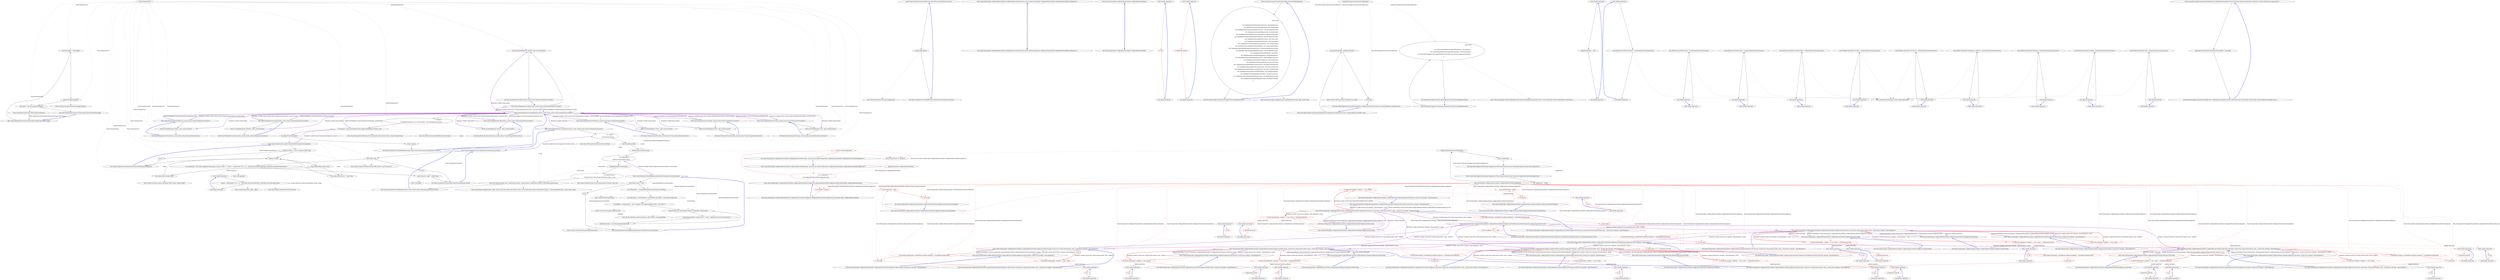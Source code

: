 digraph  {
n90 [label="Nancy.Testing.Browser", span=""];
n0 [cluster="Nancy.Testing.Browser.Browser(Nancy.Bootstrapper.INancyBootstrapper)", label="Entry Nancy.Testing.Browser.Browser(Nancy.Bootstrapper.INancyBootstrapper)", span="25-25"];
n1 [cluster="Nancy.Testing.Browser.Browser(Nancy.Bootstrapper.INancyBootstrapper)", label="this.bootstrapper = bootstrapper", span="27-27"];
n2 [cluster="Nancy.Testing.Browser.Browser(Nancy.Bootstrapper.INancyBootstrapper)", label="this.bootstrapper.Initialise()", span="28-28"];
n3 [cluster="Nancy.Testing.Browser.Browser(Nancy.Bootstrapper.INancyBootstrapper)", label="this.engine = this.bootstrapper.GetEngine()", span="29-29"];
n5 [cluster="Nancy.Bootstrapper.INancyBootstrapper.Initialise()", label="Entry Nancy.Bootstrapper.INancyBootstrapper.Initialise()", span="10-10"];
n4 [cluster="Nancy.Testing.Browser.Browser(Nancy.Bootstrapper.INancyBootstrapper)", label="Exit Nancy.Testing.Browser.Browser(Nancy.Bootstrapper.INancyBootstrapper)", span="25-25"];
n6 [cluster="Nancy.Bootstrapper.INancyBootstrapper.GetEngine()", label="Entry Nancy.Bootstrapper.INancyBootstrapper.GetEngine()", span="16-16"];
n7 [cluster="Nancy.Testing.Browser.Delete(string, System.Action<Nancy.Testing.BrowserContext>)", label="Entry Nancy.Testing.Browser.Delete(string, System.Action<Nancy.Testing.BrowserContext>)", span="38-38"];
n8 [cluster="Nancy.Testing.Browser.Delete(string, System.Action<Nancy.Testing.BrowserContext>)", label="return this.HandleRequest(''DELETE'', path, browserContext);", span="40-40"];
n9 [cluster="Nancy.Testing.Browser.Delete(string, System.Action<Nancy.Testing.BrowserContext>)", label="Exit Nancy.Testing.Browser.Delete(string, System.Action<Nancy.Testing.BrowserContext>)", span="38-38"];
n10 [cluster="Nancy.Testing.Browser.HandleRequest(string, string, System.Action<Nancy.Testing.BrowserContext>)", label="Entry Nancy.Testing.Browser.HandleRequest(string, string, System.Action<Nancy.Testing.BrowserContext>)", span="109-109"];
n11 [cluster="Nancy.Testing.Browser.Get(string, System.Action<Nancy.Testing.BrowserContext>)", label="Entry Nancy.Testing.Browser.Get(string, System.Action<Nancy.Testing.BrowserContext>)", span="49-49"];
n12 [cluster="Nancy.Testing.Browser.Get(string, System.Action<Nancy.Testing.BrowserContext>)", label="return this.HandleRequest(''GET'', path, browserContext);", span="51-51"];
n13 [cluster="Nancy.Testing.Browser.Get(string, System.Action<Nancy.Testing.BrowserContext>)", label="Exit Nancy.Testing.Browser.Get(string, System.Action<Nancy.Testing.BrowserContext>)", span="49-49"];
n14 [cluster="Nancy.Testing.Browser.Head(string, System.Action<Nancy.Testing.BrowserContext>)", label="Entry Nancy.Testing.Browser.Head(string, System.Action<Nancy.Testing.BrowserContext>)", span="60-60"];
n15 [cluster="Nancy.Testing.Browser.Head(string, System.Action<Nancy.Testing.BrowserContext>)", label="return this.HandleRequest(''HEAD'', path, browserContext);", span="62-62"];
n16 [cluster="Nancy.Testing.Browser.Head(string, System.Action<Nancy.Testing.BrowserContext>)", label="Exit Nancy.Testing.Browser.Head(string, System.Action<Nancy.Testing.BrowserContext>)", span="60-60"];
n17 [cluster="Nancy.Testing.Browser.Options(string, System.Action<Nancy.Testing.BrowserContext>)", label="Entry Nancy.Testing.Browser.Options(string, System.Action<Nancy.Testing.BrowserContext>)", span="71-71"];
n18 [cluster="Nancy.Testing.Browser.Options(string, System.Action<Nancy.Testing.BrowserContext>)", label="return this.HandleRequest(''OPTIONS'', path, browserContext);", span="73-73"];
n19 [cluster="Nancy.Testing.Browser.Options(string, System.Action<Nancy.Testing.BrowserContext>)", label="Exit Nancy.Testing.Browser.Options(string, System.Action<Nancy.Testing.BrowserContext>)", span="71-71"];
n20 [cluster="Nancy.Testing.Browser.Patch(string, System.Action<Nancy.Testing.BrowserContext>)", label="Entry Nancy.Testing.Browser.Patch(string, System.Action<Nancy.Testing.BrowserContext>)", span="82-82"];
n21 [cluster="Nancy.Testing.Browser.Patch(string, System.Action<Nancy.Testing.BrowserContext>)", label="return this.HandleRequest(''PATCH'', path, browserContext);", span="84-84"];
n22 [cluster="Nancy.Testing.Browser.Patch(string, System.Action<Nancy.Testing.BrowserContext>)", label="Exit Nancy.Testing.Browser.Patch(string, System.Action<Nancy.Testing.BrowserContext>)", span="82-82"];
n23 [cluster="Nancy.Testing.Browser.Post(string, System.Action<Nancy.Testing.BrowserContext>)", label="Entry Nancy.Testing.Browser.Post(string, System.Action<Nancy.Testing.BrowserContext>)", span="93-93"];
n24 [cluster="Nancy.Testing.Browser.Post(string, System.Action<Nancy.Testing.BrowserContext>)", label="return this.HandleRequest(''POST'', path, browserContext);", span="95-95"];
n25 [cluster="Nancy.Testing.Browser.Post(string, System.Action<Nancy.Testing.BrowserContext>)", label="Exit Nancy.Testing.Browser.Post(string, System.Action<Nancy.Testing.BrowserContext>)", span="93-93"];
n26 [cluster="Nancy.Testing.Browser.Put(string, System.Action<Nancy.Testing.BrowserContext>)", label="Entry Nancy.Testing.Browser.Put(string, System.Action<Nancy.Testing.BrowserContext>)", span="104-104"];
n27 [cluster="Nancy.Testing.Browser.Put(string, System.Action<Nancy.Testing.BrowserContext>)", label="return this.HandleRequest(''PUT'', path, browserContext);", span="106-106"];
n28 [cluster="Nancy.Testing.Browser.Put(string, System.Action<Nancy.Testing.BrowserContext>)", label="Exit Nancy.Testing.Browser.Put(string, System.Action<Nancy.Testing.BrowserContext>)", span="104-104"];
n29 [cluster="Nancy.Testing.Browser.HandleRequest(string, string, System.Action<Nancy.Testing.BrowserContext>)", label="var request =\r\n                CreateRequest(method, path, browserContext ?? this.DefaultBrowserContext)", span="111-112"];
n30 [cluster="Nancy.Testing.Browser.HandleRequest(string, string, System.Action<Nancy.Testing.BrowserContext>)", label="var response = new BrowserResponse(this.engine.HandleRequest(request), this)", span="114-114"];
n34 [cluster="Nancy.Testing.Browser.CreateRequest(string, string, System.Action<Nancy.Testing.BrowserContext>)", label="Entry Nancy.Testing.Browser.CreateRequest(string, string, System.Action<Nancy.Testing.BrowserContext>)", span="177-177"];
n31 [cluster="Nancy.Testing.Browser.HandleRequest(string, string, System.Action<Nancy.Testing.BrowserContext>)", label="this.CaptureCookies(response)", span="116-116"];
n35 [cluster="Nancy.Testing.BrowserResponse.BrowserResponse(Nancy.NancyContext, Nancy.Testing.Browser)", label="Entry Nancy.Testing.BrowserResponse.BrowserResponse(Nancy.NancyContext, Nancy.Testing.Browser)", span="22-22"];
n36 [cluster="Nancy.INancyEngine.HandleRequest(Nancy.Request)", label="Entry Nancy.INancyEngine.HandleRequest(Nancy.Request)", span="21-21"];
n32 [cluster="Nancy.Testing.Browser.HandleRequest(string, string, System.Action<Nancy.Testing.BrowserContext>)", label="return response;", span="118-118"];
n37 [cluster="Nancy.Testing.Browser.CaptureCookies(Nancy.Testing.BrowserResponse)", label="Entry Nancy.Testing.Browser.CaptureCookies(Nancy.Testing.BrowserResponse)", span="138-138"];
n33 [cluster="Nancy.Testing.Browser.HandleRequest(string, string, System.Action<Nancy.Testing.BrowserContext>)", label="Exit Nancy.Testing.Browser.HandleRequest(string, string, System.Action<Nancy.Testing.BrowserContext>)", span="109-109"];
n38 [cluster="Nancy.Testing.Browser.DefaultBrowserContext(Nancy.Testing.BrowserContext)", label="Entry Nancy.Testing.Browser.DefaultBrowserContext(Nancy.Testing.BrowserContext)", span="121-121"];
n39 [cluster="Nancy.Testing.Browser.DefaultBrowserContext(Nancy.Testing.BrowserContext)", label="context.HttpRequest()", span="123-123"];
n40 [cluster="Nancy.Testing.Browser.DefaultBrowserContext(Nancy.Testing.BrowserContext)", label="Exit Nancy.Testing.Browser.DefaultBrowserContext(Nancy.Testing.BrowserContext)", span="121-121"];
n41 [cluster="Nancy.Testing.BrowserContext.HttpRequest()", label="Entry Nancy.Testing.BrowserContext.HttpRequest()", span="116-116"];
n42 [cluster="Nancy.Testing.Browser.SetCookies(Nancy.Testing.BrowserContext)", label="Entry Nancy.Testing.Browser.SetCookies(Nancy.Testing.BrowserContext)", span="126-126"];
n43 [cluster="Nancy.Testing.Browser.SetCookies(Nancy.Testing.BrowserContext)", label="!this.cookies.Any()", span="128-128"];
n46 [cluster="Nancy.Testing.Browser.SetCookies(Nancy.Testing.BrowserContext)", label="context.Header(''Cookie'', cookieString)", span="135-135"];
n44 [cluster="Nancy.Testing.Browser.SetCookies(Nancy.Testing.BrowserContext)", label="return;", span="130-130"];
n45 [cluster="Nancy.Testing.Browser.SetCookies(Nancy.Testing.BrowserContext)", label="var cookieString = this.cookies.Aggregate(string.Empty, (current, cookie) => current + string.Format(''{0}={1};'', HttpUtility.UrlEncode(cookie.Key), HttpUtility.UrlEncode(cookie.Value)))", span="133-133"];
n48 [cluster="System.Collections.Generic.IEnumerable<TSource>.Any<TSource>()", label="Entry System.Collections.Generic.IEnumerable<TSource>.Any<TSource>()", span="0-0"];
n49 [cluster="Unk.Aggregate", label="Entry Unk.Aggregate", span=""];
n51 [cluster="lambda expression", label="Entry lambda expression", span="133-133"];
n47 [cluster="Nancy.Testing.Browser.SetCookies(Nancy.Testing.BrowserContext)", label="Exit Nancy.Testing.Browser.SetCookies(Nancy.Testing.BrowserContext)", span="126-126"];
n50 [cluster="Unk.Header", label="Entry Unk.Header", span=""];
n52 [cluster="lambda expression", label="current + string.Format(''{0}={1};'', HttpUtility.UrlEncode(cookie.Key), HttpUtility.UrlEncode(cookie.Value))", span="133-133"];
n53 [cluster="lambda expression", label="Exit lambda expression", span="133-133"];
n54 [cluster="Nancy.Helpers.HttpUtility.UrlEncode(string)", label="Entry Nancy.Helpers.HttpUtility.UrlEncode(string)", span="373-373"];
n55 [cluster="string.Format(string, object, object)", label="Entry string.Format(string, object, object)", span="0-0"];
n56 [cluster="Nancy.Testing.Browser.CaptureCookies(Nancy.Testing.BrowserResponse)", label="response.Cookies == null || !response.Cookies.Any()", span="140-140"];
n58 [cluster="Nancy.Testing.Browser.CaptureCookies(Nancy.Testing.BrowserResponse)", label="response.Cookies", span="145-145"];
n57 [cluster="Nancy.Testing.Browser.CaptureCookies(Nancy.Testing.BrowserResponse)", label="return;", span="142-142"];
n59 [cluster="Nancy.Testing.Browser.CaptureCookies(Nancy.Testing.BrowserResponse)", label="string.IsNullOrEmpty(cookie.Value)", span="147-147"];
n62 [cluster="Nancy.Testing.Browser.CaptureCookies(Nancy.Testing.BrowserResponse)", label="Exit Nancy.Testing.Browser.CaptureCookies(Nancy.Testing.BrowserResponse)", span="138-138"];
n60 [cluster="Nancy.Testing.Browser.CaptureCookies(Nancy.Testing.BrowserResponse)", label="this.cookies.Remove(cookie.Name)", span="149-149"];
n61 [cluster="Nancy.Testing.Browser.CaptureCookies(Nancy.Testing.BrowserResponse)", label="this.cookies[cookie.Name] = cookie.Value", span="153-153"];
n63 [cluster="string.IsNullOrEmpty(string)", label="Entry string.IsNullOrEmpty(string)", span="0-0"];
n64 [cluster="System.Collections.Generic.IDictionary<TKey, TValue>.Remove(TKey)", label="Entry System.Collections.Generic.IDictionary<TKey, TValue>.Remove(TKey)", span="0-0"];
n65 [cluster="Nancy.Testing.Browser.BuildRequestBody(Nancy.Testing.IBrowserContextValues)", label="Entry Nancy.Testing.Browser.BuildRequestBody(Nancy.Testing.IBrowserContextValues)", span="158-158"];
n66 [cluster="Nancy.Testing.Browser.BuildRequestBody(Nancy.Testing.IBrowserContextValues)", label="contextValues.Body != null", span="160-160"];
n68 [cluster="Nancy.Testing.Browser.BuildRequestBody(Nancy.Testing.IBrowserContextValues)", label="var useFormValues = !String.IsNullOrEmpty(contextValues.FormValues)", span="165-165"];
n69 [cluster="Nancy.Testing.Browser.BuildRequestBody(Nancy.Testing.IBrowserContextValues)", label="var bodyContents = useFormValues ? contextValues.FormValues : contextValues.BodyString", span="166-166"];
n71 [cluster="Nancy.Testing.Browser.BuildRequestBody(Nancy.Testing.IBrowserContextValues)", label="useFormValues && !contextValues.Headers.ContainsKey(''Content-Type'')", span="169-169"];
n72 [cluster="Nancy.Testing.Browser.BuildRequestBody(Nancy.Testing.IBrowserContextValues)", label="contextValues.Headers[''Content-Type''] = new[] { ''application/x-www-form-urlencoded'' }", span="171-171"];
n73 [cluster="Nancy.Testing.Browser.BuildRequestBody(Nancy.Testing.IBrowserContextValues)", label="contextValues.Body = new MemoryStream(bodyBytes)", span="174-174"];
n67 [cluster="Nancy.Testing.Browser.BuildRequestBody(Nancy.Testing.IBrowserContextValues)", label="return;", span="162-162"];
n70 [cluster="Nancy.Testing.Browser.BuildRequestBody(Nancy.Testing.IBrowserContextValues)", label="var bodyBytes = bodyContents != null ? Encoding.UTF8.GetBytes(bodyContents) : new byte[] { }", span="167-167"];
n75 [cluster="System.Text.Encoding.GetBytes(string)", label="Entry System.Text.Encoding.GetBytes(string)", span="0-0"];
n76 [cluster="System.Collections.Generic.IDictionary<TKey, TValue>.ContainsKey(TKey)", label="Entry System.Collections.Generic.IDictionary<TKey, TValue>.ContainsKey(TKey)", span="0-0"];
n74 [cluster="Nancy.Testing.Browser.BuildRequestBody(Nancy.Testing.IBrowserContextValues)", label="Exit Nancy.Testing.Browser.BuildRequestBody(Nancy.Testing.IBrowserContextValues)", span="158-158"];
n77 [cluster="System.IO.MemoryStream.MemoryStream(byte[])", label="Entry System.IO.MemoryStream.MemoryStream(byte[])", span="0-0"];
n78 [cluster="Nancy.Testing.Browser.CreateRequest(string, string, System.Action<Nancy.Testing.BrowserContext>)", label="var context =\r\n                new BrowserContext()", span="179-180"];
n80 [cluster="Nancy.Testing.Browser.CreateRequest(string, string, System.Action<Nancy.Testing.BrowserContext>)", label="browserContext.Invoke(context)", span="184-184"];
n84 [cluster="Nancy.Testing.Browser.CreateRequest(string, string, System.Action<Nancy.Testing.BrowserContext>)", label="return new Request(method, path, contextValues.Headers, requestStream, contextValues.Protocol, contextValues.QueryString);", span="194-194"];
n79 [cluster="Nancy.Testing.Browser.CreateRequest(string, string, System.Action<Nancy.Testing.BrowserContext>)", label="this.SetCookies(context)", span="182-182"];
n86 [cluster="Nancy.Testing.BrowserContext.BrowserContext()", label="Entry Nancy.Testing.BrowserContext.BrowserContext()", span="14-14"];
n81 [cluster="Nancy.Testing.Browser.CreateRequest(string, string, System.Action<Nancy.Testing.BrowserContext>)", label="var contextValues =\r\n                (IBrowserContextValues)context", span="186-187"];
n87 [cluster="System.Action<T>.Invoke(T)", label="Entry System.Action<T>.Invoke(T)", span="0-0"];
n82 [cluster="Nancy.Testing.Browser.CreateRequest(string, string, System.Action<Nancy.Testing.BrowserContext>)", label="BuildRequestBody(contextValues)", span="189-189"];
n83 [cluster="Nancy.Testing.Browser.CreateRequest(string, string, System.Action<Nancy.Testing.BrowserContext>)", label="var requestStream =\r\n                RequestStream.FromStream(contextValues.Body, 0, true)", span="191-192"];
n88 [cluster="Nancy.IO.RequestStream.FromStream(System.IO.Stream, long, bool)", label="Entry Nancy.IO.RequestStream.FromStream(System.IO.Stream, long, bool)", span="233-233"];
n85 [cluster="Nancy.Testing.Browser.CreateRequest(string, string, System.Action<Nancy.Testing.BrowserContext>)", label="Exit Nancy.Testing.Browser.CreateRequest(string, string, System.Action<Nancy.Testing.BrowserContext>)", span="177-177"];
n89 [cluster="Nancy.Request.Request(string, string, System.Collections.Generic.IDictionary<string, System.Collections.Generic.IEnumerable<string>>, Nancy.IO.RequestStream, string, string, string)", label="Entry Nancy.Request.Request(string, string, System.Collections.Generic.IDictionary<string, System.Collections.Generic.IEnumerable<string>>, Nancy.IO.RequestStream, string, string, string)", span="41-41"];
m0_89 [cluster="Nancy.Testing.Fakes.ConfigurableNancyModule.ConfigurableNancyModuleConfigurator.Post(string, System.Func<dynamic, Nancy.Response>)", file="ConfigurableNancyModule.cs", label="Entry Nancy.Testing.Fakes.ConfigurableNancyModule.ConfigurableNancyModuleConfigurator.Post(string, System.Func<dynamic, Nancy.Response>)", span="205-205"];
m0_90 [cluster="Nancy.Testing.Fakes.ConfigurableNancyModule.ConfigurableNancyModuleConfigurator.Post(string, System.Func<dynamic, Nancy.Response>)", color=red, community=0, file="ConfigurableNancyModule.cs", label="0: return this.Post(path, condition => true, action);", span="207-207"];
m0_91 [cluster="Nancy.Testing.Fakes.ConfigurableNancyModule.ConfigurableNancyModuleConfigurator.Post(string, System.Func<dynamic, Nancy.Response>)", file="ConfigurableNancyModule.cs", label="Exit Nancy.Testing.Fakes.ConfigurableNancyModule.ConfigurableNancyModuleConfigurator.Post(string, System.Func<dynamic, Nancy.Response>)", span="205-205"];
m0_63 [cluster="Nancy.Testing.Fakes.ConfigurableNancyModule.ConfigurableNancyModuleConfigurator.Patch(string, System.Func<Nancy.NancyContext, bool>, System.Func<dynamic, Nancy.Response>)", file="ConfigurableNancyModule.cs", label="Entry Nancy.Testing.Fakes.ConfigurableNancyModule.ConfigurableNancyModuleConfigurator.Patch(string, System.Func<Nancy.NancyContext, bool>, System.Func<dynamic, Nancy.Response>)", span="181-181"];
m0_76 [cluster="Nancy.Testing.Fakes.ConfigurableNancyModule.ConfigurableNancyModuleConfigurator.Patch(string, System.Func<Nancy.NancyContext, bool>, System.Func<dynamic, Nancy.Response>)", color=red, community=0, file="ConfigurableNancyModule.cs", label="0: this.module.Patch[path, GetSafeRouteCondition(condition)] = GetSafeRouteAction(action)", span="183-183"];
m0_77 [cluster="Nancy.Testing.Fakes.ConfigurableNancyModule.ConfigurableNancyModuleConfigurator.Patch(string, System.Func<Nancy.NancyContext, bool>, System.Func<dynamic, Nancy.Response>)", color=red, community=0, file="ConfigurableNancyModule.cs", label="0: return this;", span="184-184"];
m0_78 [cluster="Nancy.Testing.Fakes.ConfigurableNancyModule.ConfigurableNancyModuleConfigurator.Patch(string, System.Func<Nancy.NancyContext, bool>, System.Func<dynamic, Nancy.Response>)", file="ConfigurableNancyModule.cs", label="Exit Nancy.Testing.Fakes.ConfigurableNancyModule.ConfigurableNancyModuleConfigurator.Patch(string, System.Func<Nancy.NancyContext, bool>, System.Func<dynamic, Nancy.Response>)", span="181-181"];
m0_2 [cluster="Nancy.Testing.Fakes.ConfigurableNancyModule.ConfigurableNancyModule(System.Action<Nancy.Testing.Fakes.ConfigurableNancyModule.ConfigurableNancyModuleConfigurator>)", file="ConfigurableNancyModule.cs", label="Entry Nancy.Testing.Fakes.ConfigurableNancyModule.ConfigurableNancyModule(System.Action<Nancy.Testing.Fakes.ConfigurableNancyModule.ConfigurableNancyModuleConfigurator>)", span="20-20"];
m0_3 [cluster="Nancy.Testing.Fakes.ConfigurableNancyModule.ConfigurableNancyModule(System.Action<Nancy.Testing.Fakes.ConfigurableNancyModule.ConfigurableNancyModuleConfigurator>)", file="ConfigurableNancyModule.cs", label="Exit Nancy.Testing.Fakes.ConfigurableNancyModule.ConfigurableNancyModule(System.Action<Nancy.Testing.Fakes.ConfigurableNancyModule.ConfigurableNancyModuleConfigurator>)", span="20-20"];
m0_39 [cluster="Nancy.Testing.Fakes.ConfigurableNancyModule.ConfigurableNancyModuleConfigurator.GetSafeRouteCondition(System.Func<Nancy.NancyContext, bool>)", file="ConfigurableNancyModule.cs", label="Entry Nancy.Testing.Fakes.ConfigurableNancyModule.ConfigurableNancyModuleConfigurator.GetSafeRouteCondition(System.Func<Nancy.NancyContext, bool>)", span="300-300"];
m0_141 [cluster="Nancy.Testing.Fakes.ConfigurableNancyModule.ConfigurableNancyModuleConfigurator.GetSafeRouteCondition(System.Func<Nancy.NancyContext, bool>)", color=red, community=0, file="ConfigurableNancyModule.cs", label="0: return condition ?? (x => true);", span="302-302"];
m0_142 [cluster="Nancy.Testing.Fakes.ConfigurableNancyModule.ConfigurableNancyModuleConfigurator.GetSafeRouteCondition(System.Func<Nancy.NancyContext, bool>)", file="ConfigurableNancyModule.cs", label="Exit Nancy.Testing.Fakes.ConfigurableNancyModule.ConfigurableNancyModuleConfigurator.GetSafeRouteCondition(System.Func<Nancy.NancyContext, bool>)", span="300-300"];
m0_101 [cluster="Nancy.Testing.Fakes.ConfigurableNancyModule.ConfigurableNancyModuleConfigurator.Put(string, System.Func<Nancy.NancyContext, bool>, System.Func<dynamic, Nancy.Response>)", file="ConfigurableNancyModule.cs", label="Entry Nancy.Testing.Fakes.ConfigurableNancyModule.ConfigurableNancyModuleConfigurator.Put(string, System.Func<Nancy.NancyContext, bool>, System.Func<dynamic, Nancy.Response>)", span="253-253"];
m0_114 [cluster="Nancy.Testing.Fakes.ConfigurableNancyModule.ConfigurableNancyModuleConfigurator.Put(string, System.Func<Nancy.NancyContext, bool>, System.Func<dynamic, Nancy.Response>)", color=red, community=0, file="ConfigurableNancyModule.cs", label="0: this.module.Post[path, GetSafeRouteCondition(condition)] = GetSafeRouteAction(action)", span="255-255"];
m0_115 [cluster="Nancy.Testing.Fakes.ConfigurableNancyModule.ConfigurableNancyModuleConfigurator.Put(string, System.Func<Nancy.NancyContext, bool>, System.Func<dynamic, Nancy.Response>)", color=red, community=0, file="ConfigurableNancyModule.cs", label="0: return this;", span="256-256"];
m0_116 [cluster="Nancy.Testing.Fakes.ConfigurableNancyModule.ConfigurableNancyModuleConfigurator.Put(string, System.Func<Nancy.NancyContext, bool>, System.Func<dynamic, Nancy.Response>)", file="ConfigurableNancyModule.cs", label="Exit Nancy.Testing.Fakes.ConfigurableNancyModule.ConfigurableNancyModuleConfigurator.Put(string, System.Func<Nancy.NancyContext, bool>, System.Func<dynamic, Nancy.Response>)", span="253-253"];
m0_126 [cluster="Nancy.Testing.Fakes.ConfigurableNancyModule.ConfigurableNancyModuleConfigurator.Options(string, System.Func<dynamic, Nancy.Response>)", file="ConfigurableNancyModule.cs", label="Entry Nancy.Testing.Fakes.ConfigurableNancyModule.ConfigurableNancyModuleConfigurator.Options(string, System.Func<dynamic, Nancy.Response>)", span="277-277"];
m0_127 [cluster="Nancy.Testing.Fakes.ConfigurableNancyModule.ConfigurableNancyModuleConfigurator.Options(string, System.Func<dynamic, Nancy.Response>)", color=red, community=0, file="ConfigurableNancyModule.cs", label="0: return this.Options(path, condition => true, action);", span="279-279"];
m0_128 [cluster="Nancy.Testing.Fakes.ConfigurableNancyModule.ConfigurableNancyModuleConfigurator.Options(string, System.Func<dynamic, Nancy.Response>)", file="ConfigurableNancyModule.cs", label="Exit Nancy.Testing.Fakes.ConfigurableNancyModule.ConfigurableNancyModuleConfigurator.Options(string, System.Func<dynamic, Nancy.Response>)", span="277-277"];
m0_41 [cluster="Nancy.Testing.Fakes.ConfigurableNancyModule.ConfigurableNancyModuleConfigurator.Get(string)", file="ConfigurableNancyModule.cs", label="Entry Nancy.Testing.Fakes.ConfigurableNancyModule.ConfigurableNancyModuleConfigurator.Get(string)", span="121-121"];
m0_42 [cluster="Nancy.Testing.Fakes.ConfigurableNancyModule.ConfigurableNancyModuleConfigurator.Get(string)", color=red, community=0, file="ConfigurableNancyModule.cs", label="0: return this.Get(path, condition => true, action => HttpStatusCode.OK);", span="123-123"];
m0_43 [cluster="Nancy.Testing.Fakes.ConfigurableNancyModule.ConfigurableNancyModuleConfigurator.Get(string)", file="ConfigurableNancyModule.cs", label="Exit Nancy.Testing.Fakes.ConfigurableNancyModule.ConfigurableNancyModuleConfigurator.Get(string)", span="121-121"];
m0_16 [cluster="Nancy.Testing.Fakes.ConfigurableNancyModule.ConfigurableNancyModuleConfigurator.Before(Nancy.BeforePipeline)", file="ConfigurableNancyModule.cs", label="Entry Nancy.Testing.Fakes.ConfigurableNancyModule.ConfigurableNancyModuleConfigurator.Before(Nancy.BeforePipeline)", span="72-72"];
m0_17 [cluster="Nancy.Testing.Fakes.ConfigurableNancyModule.ConfigurableNancyModuleConfigurator.Before(Nancy.BeforePipeline)", color=red, community=0, file="ConfigurableNancyModule.cs", label="0: this.module.Before = before", span="74-74"];
m0_18 [cluster="Nancy.Testing.Fakes.ConfigurableNancyModule.ConfigurableNancyModuleConfigurator.Before(Nancy.BeforePipeline)", color=red, community=0, file="ConfigurableNancyModule.cs", label="0: return this;", span="76-76"];
m0_19 [cluster="Nancy.Testing.Fakes.ConfigurableNancyModule.ConfigurableNancyModuleConfigurator.Before(Nancy.BeforePipeline)", file="ConfigurableNancyModule.cs", label="Exit Nancy.Testing.Fakes.ConfigurableNancyModule.ConfigurableNancyModuleConfigurator.Before(Nancy.BeforePipeline)", span="72-72"];
m0_40 [cluster="Nancy.Testing.Fakes.ConfigurableNancyModule.ConfigurableNancyModuleConfigurator.GetSafeRouteAction(System.Func<dynamic, Nancy.Response>)", file="ConfigurableNancyModule.cs", label="Entry Nancy.Testing.Fakes.ConfigurableNancyModule.ConfigurableNancyModuleConfigurator.GetSafeRouteAction(System.Func<dynamic, Nancy.Response>)", span="295-295"];
m0_136 [cluster="Nancy.Testing.Fakes.ConfigurableNancyModule.ConfigurableNancyModuleConfigurator.GetSafeRouteAction(System.Func<dynamic, Nancy.Response>)", color=red, community=0, file="ConfigurableNancyModule.cs", label="0: return action ?? (x => HttpStatusCode.OK);", span="297-297"];
m0_137 [cluster="Nancy.Testing.Fakes.ConfigurableNancyModule.ConfigurableNancyModuleConfigurator.GetSafeRouteAction(System.Func<dynamic, Nancy.Response>)", file="ConfigurableNancyModule.cs", label="Exit Nancy.Testing.Fakes.ConfigurableNancyModule.ConfigurableNancyModuleConfigurator.GetSafeRouteAction(System.Func<dynamic, Nancy.Response>)", span="295-295"];
m0_51 [cluster="Nancy.Testing.Fakes.ConfigurableNancyModule.ConfigurableNancyModuleConfigurator.Get(string, System.Func<dynamic, Nancy.Response>)", file="ConfigurableNancyModule.cs", label="Entry Nancy.Testing.Fakes.ConfigurableNancyModule.ConfigurableNancyModuleConfigurator.Get(string, System.Func<dynamic, Nancy.Response>)", span="133-133"];
m0_52 [cluster="Nancy.Testing.Fakes.ConfigurableNancyModule.ConfigurableNancyModuleConfigurator.Get(string, System.Func<dynamic, Nancy.Response>)", color=red, community=0, file="ConfigurableNancyModule.cs", label="0: return this.Get(path, condition => true, action);", span="135-135"];
m0_53 [cluster="Nancy.Testing.Fakes.ConfigurableNancyModule.ConfigurableNancyModuleConfigurator.Get(string, System.Func<dynamic, Nancy.Response>)", file="ConfigurableNancyModule.cs", label="Exit Nancy.Testing.Fakes.ConfigurableNancyModule.ConfigurableNancyModuleConfigurator.Get(string, System.Func<dynamic, Nancy.Response>)", span="133-133"];
m0_30 [cluster="Nancy.Testing.Fakes.ConfigurableNancyModule.ConfigurableNancyModuleConfigurator.Delete(string, System.Func<dynamic, Nancy.Response>)", file="ConfigurableNancyModule.cs", label="Entry Nancy.Testing.Fakes.ConfigurableNancyModule.ConfigurableNancyModuleConfigurator.Delete(string, System.Func<dynamic, Nancy.Response>)", span="97-97"];
m0_31 [cluster="Nancy.Testing.Fakes.ConfigurableNancyModule.ConfigurableNancyModuleConfigurator.Delete(string, System.Func<dynamic, Nancy.Response>)", color=red, community=0, file="ConfigurableNancyModule.cs", label="0: return this.Delete(path, condition => true, action);", span="99-99"];
m0_32 [cluster="Nancy.Testing.Fakes.ConfigurableNancyModule.ConfigurableNancyModuleConfigurator.Delete(string, System.Func<dynamic, Nancy.Response>)", file="ConfigurableNancyModule.cs", label="Exit Nancy.Testing.Fakes.ConfigurableNancyModule.ConfigurableNancyModuleConfigurator.Delete(string, System.Func<dynamic, Nancy.Response>)", span="97-97"];
m0_82 [cluster="Nancy.Testing.Fakes.ConfigurableNancyModule.ConfigurableNancyModuleConfigurator.Post(string, System.Func<Nancy.NancyContext, bool>, System.Func<dynamic, Nancy.Response>)", file="ConfigurableNancyModule.cs", label="Entry Nancy.Testing.Fakes.ConfigurableNancyModule.ConfigurableNancyModuleConfigurator.Post(string, System.Func<Nancy.NancyContext, bool>, System.Func<dynamic, Nancy.Response>)", span="217-217"];
m0_95 [cluster="Nancy.Testing.Fakes.ConfigurableNancyModule.ConfigurableNancyModuleConfigurator.Post(string, System.Func<Nancy.NancyContext, bool>, System.Func<dynamic, Nancy.Response>)", color=red, community=0, file="ConfigurableNancyModule.cs", label="0: this.module.Post[path, GetSafeRouteCondition(condition)] = GetSafeRouteAction(action)", span="219-219"];
m0_96 [cluster="Nancy.Testing.Fakes.ConfigurableNancyModule.ConfigurableNancyModuleConfigurator.Post(string, System.Func<Nancy.NancyContext, bool>, System.Func<dynamic, Nancy.Response>)", color=red, community=0, file="ConfigurableNancyModule.cs", label="0: return this;", span="220-220"];
m0_97 [cluster="Nancy.Testing.Fakes.ConfigurableNancyModule.ConfigurableNancyModuleConfigurator.Post(string, System.Func<Nancy.NancyContext, bool>, System.Func<dynamic, Nancy.Response>)", file="ConfigurableNancyModule.cs", label="Exit Nancy.Testing.Fakes.ConfigurableNancyModule.ConfigurableNancyModuleConfigurator.Post(string, System.Func<Nancy.NancyContext, bool>, System.Func<dynamic, Nancy.Response>)", span="217-217"];
m0_8 [cluster="Nancy.Testing.Fakes.ConfigurableNancyModule.ConfigurableNancyModuleConfigurator.ConfigurableNancyModuleConfigurator(Nancy.Testing.Fakes.ConfigurableNancyModule)", file="ConfigurableNancyModule.cs", label="Entry Nancy.Testing.Fakes.ConfigurableNancyModule.ConfigurableNancyModuleConfigurator.ConfigurableNancyModuleConfigurator(Nancy.Testing.Fakes.ConfigurableNancyModule)", span="50-50"];
m0_10 [cluster="Nancy.Testing.Fakes.ConfigurableNancyModule.ConfigurableNancyModuleConfigurator.ConfigurableNancyModuleConfigurator(Nancy.Testing.Fakes.ConfigurableNancyModule)", color=red, community=0, file="ConfigurableNancyModule.cs", label="0: this.module = module", span="52-52"];
m0_11 [cluster="Nancy.Testing.Fakes.ConfigurableNancyModule.ConfigurableNancyModuleConfigurator.ConfigurableNancyModuleConfigurator(Nancy.Testing.Fakes.ConfigurableNancyModule)", file="ConfigurableNancyModule.cs", label="Exit Nancy.Testing.Fakes.ConfigurableNancyModule.ConfigurableNancyModuleConfigurator.ConfigurableNancyModuleConfigurator(Nancy.Testing.Fakes.ConfigurableNancyModule)", span="50-50"];
m0_108 [cluster="Nancy.Testing.Fakes.ConfigurableNancyModule.ConfigurableNancyModuleConfigurator.Put(string, System.Func<dynamic, Nancy.Response>)", file="ConfigurableNancyModule.cs", label="Entry Nancy.Testing.Fakes.ConfigurableNancyModule.ConfigurableNancyModuleConfigurator.Put(string, System.Func<dynamic, Nancy.Response>)", span="241-241"];
m0_109 [cluster="Nancy.Testing.Fakes.ConfigurableNancyModule.ConfigurableNancyModuleConfigurator.Put(string, System.Func<dynamic, Nancy.Response>)", color=red, community=0, file="ConfigurableNancyModule.cs", label="0: return this.Put(path, condition => true, action);", span="243-243"];
m0_110 [cluster="Nancy.Testing.Fakes.ConfigurableNancyModule.ConfigurableNancyModuleConfigurator.Put(string, System.Func<dynamic, Nancy.Response>)", file="ConfigurableNancyModule.cs", label="Exit Nancy.Testing.Fakes.ConfigurableNancyModule.ConfigurableNancyModuleConfigurator.Put(string, System.Func<dynamic, Nancy.Response>)", span="241-241"];
m0_20 [cluster="Nancy.Testing.Fakes.ConfigurableNancyModule.ConfigurableNancyModuleConfigurator.Delete(string)", file="ConfigurableNancyModule.cs", label="Entry Nancy.Testing.Fakes.ConfigurableNancyModule.ConfigurableNancyModuleConfigurator.Delete(string)", span="85-85"];
m0_21 [cluster="Nancy.Testing.Fakes.ConfigurableNancyModule.ConfigurableNancyModuleConfigurator.Delete(string)", color=red, community=0, file="ConfigurableNancyModule.cs", label="0: return this.Delete(path, condition => true, action => HttpStatusCode.OK);", span="87-87"];
m0_22 [cluster="Nancy.Testing.Fakes.ConfigurableNancyModule.ConfigurableNancyModuleConfigurator.Delete(string)", file="ConfigurableNancyModule.cs", label="Exit Nancy.Testing.Fakes.ConfigurableNancyModule.ConfigurableNancyModuleConfigurator.Delete(string)", span="85-85"];
m0_0 [cluster="Nancy.Testing.Fakes.ConfigurableNancyModule.ConfigurableNancyModule()", file="ConfigurableNancyModule.cs", label="Entry Nancy.Testing.Fakes.ConfigurableNancyModule.ConfigurableNancyModule()", span="12-12"];
m0_1 [cluster="Nancy.Testing.Fakes.ConfigurableNancyModule.ConfigurableNancyModule()", file="ConfigurableNancyModule.cs", label="Exit Nancy.Testing.Fakes.ConfigurableNancyModule.ConfigurableNancyModule()", span="12-12"];
m0_129 [cluster="Nancy.Testing.Fakes.ConfigurableNancyModule.ConfigurableNancyModuleConfigurator.Options(string, System.Func<Nancy.NancyContext, bool>, System.Func<dynamic, Nancy.Response>)", file="ConfigurableNancyModule.cs", label="Entry Nancy.Testing.Fakes.ConfigurableNancyModule.ConfigurableNancyModuleConfigurator.Options(string, System.Func<Nancy.NancyContext, bool>, System.Func<dynamic, Nancy.Response>)", span="289-289"];
m0_133 [cluster="Nancy.Testing.Fakes.ConfigurableNancyModule.ConfigurableNancyModuleConfigurator.Options(string, System.Func<Nancy.NancyContext, bool>, System.Func<dynamic, Nancy.Response>)", color=red, community=0, file="ConfigurableNancyModule.cs", label="0: this.module.Options[path, GetSafeRouteCondition(condition)] = GetSafeRouteAction(action)", span="291-291"];
m0_134 [cluster="Nancy.Testing.Fakes.ConfigurableNancyModule.ConfigurableNancyModuleConfigurator.Options(string, System.Func<Nancy.NancyContext, bool>, System.Func<dynamic, Nancy.Response>)", color=red, community=0, file="ConfigurableNancyModule.cs", label="0: return this;", span="292-292"];
m0_135 [cluster="Nancy.Testing.Fakes.ConfigurableNancyModule.ConfigurableNancyModuleConfigurator.Options(string, System.Func<Nancy.NancyContext, bool>, System.Func<dynamic, Nancy.Response>)", file="ConfigurableNancyModule.cs", label="Exit Nancy.Testing.Fakes.ConfigurableNancyModule.ConfigurableNancyModuleConfigurator.Options(string, System.Func<Nancy.NancyContext, bool>, System.Func<dynamic, Nancy.Response>)", span="289-289"];
m0_60 [cluster="Nancy.Testing.Fakes.ConfigurableNancyModule.ConfigurableNancyModuleConfigurator.Patch(string)", file="ConfigurableNancyModule.cs", label="Entry Nancy.Testing.Fakes.ConfigurableNancyModule.ConfigurableNancyModuleConfigurator.Patch(string)", span="157-157"];
m0_61 [cluster="Nancy.Testing.Fakes.ConfigurableNancyModule.ConfigurableNancyModuleConfigurator.Patch(string)", color=red, community=0, file="ConfigurableNancyModule.cs", label="0: return this.Patch(path, condition => true, action => HttpStatusCode.OK);", span="159-159"];
m0_62 [cluster="Nancy.Testing.Fakes.ConfigurableNancyModule.ConfigurableNancyModuleConfigurator.Patch(string)", file="ConfigurableNancyModule.cs", label="Exit Nancy.Testing.Fakes.ConfigurableNancyModule.ConfigurableNancyModuleConfigurator.Patch(string)", span="157-157"];
m0_44 [cluster="Nancy.Testing.Fakes.ConfigurableNancyModule.ConfigurableNancyModuleConfigurator.Get(string, System.Func<Nancy.NancyContext, bool>, System.Func<dynamic, Nancy.Response>)", file="ConfigurableNancyModule.cs", label="Entry Nancy.Testing.Fakes.ConfigurableNancyModule.ConfigurableNancyModuleConfigurator.Get(string, System.Func<Nancy.NancyContext, bool>, System.Func<dynamic, Nancy.Response>)", span="145-145"];
m0_57 [cluster="Nancy.Testing.Fakes.ConfigurableNancyModule.ConfigurableNancyModuleConfigurator.Get(string, System.Func<Nancy.NancyContext, bool>, System.Func<dynamic, Nancy.Response>)", color=red, community=0, file="ConfigurableNancyModule.cs", label="0: this.module.Get[path, GetSafeRouteCondition(condition)] = GetSafeRouteAction(action)", span="147-147"];
m0_58 [cluster="Nancy.Testing.Fakes.ConfigurableNancyModule.ConfigurableNancyModuleConfigurator.Get(string, System.Func<Nancy.NancyContext, bool>, System.Func<dynamic, Nancy.Response>)", color=red, community=0, file="ConfigurableNancyModule.cs", label="0: return this;", span="148-148"];
m0_59 [cluster="Nancy.Testing.Fakes.ConfigurableNancyModule.ConfigurableNancyModuleConfigurator.Get(string, System.Func<Nancy.NancyContext, bool>, System.Func<dynamic, Nancy.Response>)", file="ConfigurableNancyModule.cs", label="Exit Nancy.Testing.Fakes.ConfigurableNancyModule.ConfigurableNancyModuleConfigurator.Get(string, System.Func<Nancy.NancyContext, bool>, System.Func<dynamic, Nancy.Response>)", span="145-145"];
m0_98 [cluster="Nancy.Testing.Fakes.ConfigurableNancyModule.ConfigurableNancyModuleConfigurator.Put(string)", file="ConfigurableNancyModule.cs", label="Entry Nancy.Testing.Fakes.ConfigurableNancyModule.ConfigurableNancyModuleConfigurator.Put(string)", span="229-229"];
m0_99 [cluster="Nancy.Testing.Fakes.ConfigurableNancyModule.ConfigurableNancyModuleConfigurator.Put(string)", color=red, community=0, file="ConfigurableNancyModule.cs", label="0: return this.Put(path, condition => true, action => HttpStatusCode.OK);", span="231-231"];
m0_100 [cluster="Nancy.Testing.Fakes.ConfigurableNancyModule.ConfigurableNancyModuleConfigurator.Put(string)", file="ConfigurableNancyModule.cs", label="Exit Nancy.Testing.Fakes.ConfigurableNancyModule.ConfigurableNancyModuleConfigurator.Put(string)", span="229-229"];
m0_70 [cluster="Nancy.Testing.Fakes.ConfigurableNancyModule.ConfigurableNancyModuleConfigurator.Patch(string, System.Func<dynamic, Nancy.Response>)", file="ConfigurableNancyModule.cs", label="Entry Nancy.Testing.Fakes.ConfigurableNancyModule.ConfigurableNancyModuleConfigurator.Patch(string, System.Func<dynamic, Nancy.Response>)", span="169-169"];
m0_71 [cluster="Nancy.Testing.Fakes.ConfigurableNancyModule.ConfigurableNancyModuleConfigurator.Patch(string, System.Func<dynamic, Nancy.Response>)", color=red, community=0, file="ConfigurableNancyModule.cs", label="0: return this.Patch(path, condition => true, action);", span="171-171"];
m0_72 [cluster="Nancy.Testing.Fakes.ConfigurableNancyModule.ConfigurableNancyModuleConfigurator.Patch(string, System.Func<dynamic, Nancy.Response>)", file="ConfigurableNancyModule.cs", label="Exit Nancy.Testing.Fakes.ConfigurableNancyModule.ConfigurableNancyModuleConfigurator.Patch(string, System.Func<dynamic, Nancy.Response>)", span="169-169"];
m0_143 [cluster="lambda expression", file="ConfigurableNancyModule.cs", label="Entry lambda expression", span="302-302"];
m0_24 [cluster="lambda expression", file="ConfigurableNancyModule.cs", label="Entry lambda expression", span="87-87"];
m0_27 [cluster="lambda expression", file="ConfigurableNancyModule.cs", label="Entry lambda expression", span="87-87"];
m0_25 [cluster="lambda expression", color=red, community=0, file="ConfigurableNancyModule.cs", label="0: true", span="87-87"];
m0_26 [cluster="lambda expression", file="ConfigurableNancyModule.cs", label="Exit lambda expression", span="87-87"];
m0_28 [cluster="lambda expression", color=red, community=0, file="ConfigurableNancyModule.cs", label="0: HttpStatusCode.OK", span="87-87"];
m0_29 [cluster="lambda expression", file="ConfigurableNancyModule.cs", label="Exit lambda expression", span="87-87"];
m0_33 [cluster="lambda expression", file="ConfigurableNancyModule.cs", label="Entry lambda expression", span="99-99"];
m0_34 [cluster="lambda expression", color=red, community=0, file="ConfigurableNancyModule.cs", label="0: true", span="99-99"];
m0_35 [cluster="lambda expression", file="ConfigurableNancyModule.cs", label="Exit lambda expression", span="99-99"];
m0_45 [cluster="lambda expression", file="ConfigurableNancyModule.cs", label="Entry lambda expression", span="123-123"];
m0_48 [cluster="lambda expression", file="ConfigurableNancyModule.cs", label="Entry lambda expression", span="123-123"];
m0_46 [cluster="lambda expression", color=red, community=0, file="ConfigurableNancyModule.cs", label="0: true", span="123-123"];
m0_47 [cluster="lambda expression", file="ConfigurableNancyModule.cs", label="Exit lambda expression", span="123-123"];
m0_49 [cluster="lambda expression", color=red, community=0, file="ConfigurableNancyModule.cs", label="0: HttpStatusCode.OK", span="123-123"];
m0_50 [cluster="lambda expression", file="ConfigurableNancyModule.cs", label="Exit lambda expression", span="123-123"];
m0_54 [cluster="lambda expression", file="ConfigurableNancyModule.cs", label="Entry lambda expression", span="135-135"];
m0_55 [cluster="lambda expression", color=red, community=0, file="ConfigurableNancyModule.cs", label="0: true", span="135-135"];
m0_56 [cluster="lambda expression", file="ConfigurableNancyModule.cs", label="Exit lambda expression", span="135-135"];
m0_64 [cluster="lambda expression", file="ConfigurableNancyModule.cs", label="Entry lambda expression", span="159-159"];
m0_67 [cluster="lambda expression", file="ConfigurableNancyModule.cs", label="Entry lambda expression", span="159-159"];
m0_65 [cluster="lambda expression", color=red, community=0, file="ConfigurableNancyModule.cs", label="0: true", span="159-159"];
m0_66 [cluster="lambda expression", file="ConfigurableNancyModule.cs", label="Exit lambda expression", span="159-159"];
m0_68 [cluster="lambda expression", color=red, community=0, file="ConfigurableNancyModule.cs", label="0: HttpStatusCode.OK", span="159-159"];
m0_69 [cluster="lambda expression", file="ConfigurableNancyModule.cs", label="Exit lambda expression", span="159-159"];
m0_73 [cluster="lambda expression", file="ConfigurableNancyModule.cs", label="Entry lambda expression", span="171-171"];
m0_74 [cluster="lambda expression", color=red, community=0, file="ConfigurableNancyModule.cs", label="0: true", span="171-171"];
m0_75 [cluster="lambda expression", file="ConfigurableNancyModule.cs", label="Exit lambda expression", span="171-171"];
m0_83 [cluster="lambda expression", file="ConfigurableNancyModule.cs", label="Entry lambda expression", span="195-195"];
m0_86 [cluster="lambda expression", file="ConfigurableNancyModule.cs", label="Entry lambda expression", span="195-195"];
m0_84 [cluster="lambda expression", color=red, community=0, file="ConfigurableNancyModule.cs", label="0: true", span="195-195"];
m0_85 [cluster="lambda expression", file="ConfigurableNancyModule.cs", label="Exit lambda expression", span="195-195"];
m0_87 [cluster="lambda expression", color=red, community=0, file="ConfigurableNancyModule.cs", label="0: HttpStatusCode.OK", span="195-195"];
m0_88 [cluster="lambda expression", file="ConfigurableNancyModule.cs", label="Exit lambda expression", span="195-195"];
m0_92 [cluster="lambda expression", file="ConfigurableNancyModule.cs", label="Entry lambda expression", span="207-207"];
m0_93 [cluster="lambda expression", color=red, community=0, file="ConfigurableNancyModule.cs", label="0: true", span="207-207"];
m0_94 [cluster="lambda expression", file="ConfigurableNancyModule.cs", label="Exit lambda expression", span="207-207"];
m0_102 [cluster="lambda expression", file="ConfigurableNancyModule.cs", label="Entry lambda expression", span="231-231"];
m0_105 [cluster="lambda expression", file="ConfigurableNancyModule.cs", label="Entry lambda expression", span="231-231"];
m0_103 [cluster="lambda expression", color=red, community=0, file="ConfigurableNancyModule.cs", label="0: true", span="231-231"];
m0_104 [cluster="lambda expression", file="ConfigurableNancyModule.cs", label="Exit lambda expression", span="231-231"];
m0_106 [cluster="lambda expression", color=red, community=0, file="ConfigurableNancyModule.cs", label="0: HttpStatusCode.OK", span="231-231"];
m0_107 [cluster="lambda expression", file="ConfigurableNancyModule.cs", label="Exit lambda expression", span="231-231"];
m0_111 [cluster="lambda expression", file="ConfigurableNancyModule.cs", label="Entry lambda expression", span="243-243"];
m0_112 [cluster="lambda expression", color=red, community=0, file="ConfigurableNancyModule.cs", label="0: true", span="243-243"];
m0_113 [cluster="lambda expression", file="ConfigurableNancyModule.cs", label="Exit lambda expression", span="243-243"];
m0_120 [cluster="lambda expression", file="ConfigurableNancyModule.cs", label="Entry lambda expression", span="267-267"];
m0_123 [cluster="lambda expression", file="ConfigurableNancyModule.cs", label="Entry lambda expression", span="267-267"];
m0_121 [cluster="lambda expression", color=red, community=0, file="ConfigurableNancyModule.cs", label="0: true", span="267-267"];
m0_122 [cluster="lambda expression", file="ConfigurableNancyModule.cs", label="Exit lambda expression", span="267-267"];
m0_124 [cluster="lambda expression", color=red, community=0, file="ConfigurableNancyModule.cs", label="0: HttpStatusCode.OK", span="267-267"];
m0_125 [cluster="lambda expression", file="ConfigurableNancyModule.cs", label="Exit lambda expression", span="267-267"];
m0_130 [cluster="lambda expression", file="ConfigurableNancyModule.cs", label="Entry lambda expression", span="279-279"];
m0_131 [cluster="lambda expression", color=red, community=0, file="ConfigurableNancyModule.cs", label="0: true", span="279-279"];
m0_132 [cluster="lambda expression", file="ConfigurableNancyModule.cs", label="Exit lambda expression", span="279-279"];
m0_138 [cluster="lambda expression", file="ConfigurableNancyModule.cs", label="Entry lambda expression", span="297-297"];
m0_139 [cluster="lambda expression", color=red, community=0, file="ConfigurableNancyModule.cs", label="0: HttpStatusCode.OK", span="297-297"];
m0_140 [cluster="lambda expression", file="ConfigurableNancyModule.cs", label="Exit lambda expression", span="297-297"];
m0_144 [cluster="lambda expression", color=red, community=0, file="ConfigurableNancyModule.cs", label="0: true", span="302-302"];
m0_145 [cluster="lambda expression", file="ConfigurableNancyModule.cs", label="Exit lambda expression", span="302-302"];
m0_117 [cluster="Nancy.Testing.Fakes.ConfigurableNancyModule.ConfigurableNancyModuleConfigurator.Options(string)", file="ConfigurableNancyModule.cs", label="Entry Nancy.Testing.Fakes.ConfigurableNancyModule.ConfigurableNancyModuleConfigurator.Options(string)", span="265-265"];
m0_118 [cluster="Nancy.Testing.Fakes.ConfigurableNancyModule.ConfigurableNancyModuleConfigurator.Options(string)", color=red, community=0, file="ConfigurableNancyModule.cs", label="0: return this.Patch(path, condition => true, action => HttpStatusCode.OK);", span="267-267"];
m0_119 [cluster="Nancy.Testing.Fakes.ConfigurableNancyModule.ConfigurableNancyModuleConfigurator.Options(string)", file="ConfigurableNancyModule.cs", label="Exit Nancy.Testing.Fakes.ConfigurableNancyModule.ConfigurableNancyModuleConfigurator.Options(string)", span="265-265"];
m0_79 [cluster="Nancy.Testing.Fakes.ConfigurableNancyModule.ConfigurableNancyModuleConfigurator.Post(string)", file="ConfigurableNancyModule.cs", label="Entry Nancy.Testing.Fakes.ConfigurableNancyModule.ConfigurableNancyModuleConfigurator.Post(string)", span="193-193"];
m0_80 [cluster="Nancy.Testing.Fakes.ConfigurableNancyModule.ConfigurableNancyModuleConfigurator.Post(string)", color=red, community=0, file="ConfigurableNancyModule.cs", label="0: return this.Post(path, condition => true, action => HttpStatusCode.OK);", span="195-195"];
m0_81 [cluster="Nancy.Testing.Fakes.ConfigurableNancyModule.ConfigurableNancyModuleConfigurator.Post(string)", file="ConfigurableNancyModule.cs", label="Exit Nancy.Testing.Fakes.ConfigurableNancyModule.ConfigurableNancyModuleConfigurator.Post(string)", span="193-193"];
m0_12 [cluster="Nancy.Testing.Fakes.ConfigurableNancyModule.ConfigurableNancyModuleConfigurator.After(Nancy.AfterPipeline)", file="ConfigurableNancyModule.cs", label="Entry Nancy.Testing.Fakes.ConfigurableNancyModule.ConfigurableNancyModuleConfigurator.After(Nancy.AfterPipeline)", span="60-60"];
m0_13 [cluster="Nancy.Testing.Fakes.ConfigurableNancyModule.ConfigurableNancyModuleConfigurator.After(Nancy.AfterPipeline)", color=red, community=0, file="ConfigurableNancyModule.cs", label="0: this.module.After = after", span="62-62"];
m0_14 [cluster="Nancy.Testing.Fakes.ConfigurableNancyModule.ConfigurableNancyModuleConfigurator.After(Nancy.AfterPipeline)", color=red, community=0, file="ConfigurableNancyModule.cs", label="0: return this;", span="64-64"];
m0_15 [cluster="Nancy.Testing.Fakes.ConfigurableNancyModule.ConfigurableNancyModuleConfigurator.After(Nancy.AfterPipeline)", file="ConfigurableNancyModule.cs", label="Exit Nancy.Testing.Fakes.ConfigurableNancyModule.ConfigurableNancyModuleConfigurator.After(Nancy.AfterPipeline)", span="60-60"];
m0_4 [cluster="Nancy.Testing.Fakes.ConfigurableNancyModule.ConfigurableNancyModule(string, System.Action<Nancy.Testing.Fakes.ConfigurableNancyModule.ConfigurableNancyModuleConfigurator>)", file="ConfigurableNancyModule.cs", label="Entry Nancy.Testing.Fakes.ConfigurableNancyModule.ConfigurableNancyModule(string, System.Action<Nancy.Testing.Fakes.ConfigurableNancyModule.ConfigurableNancyModuleConfigurator>)", span="30-30"];
m0_5 [cluster="Nancy.Testing.Fakes.ConfigurableNancyModule.ConfigurableNancyModule(string, System.Action<Nancy.Testing.Fakes.ConfigurableNancyModule.ConfigurableNancyModuleConfigurator>)", color=red, community=1, file="ConfigurableNancyModule.cs", label="0: var configurator =\r\n                new ConfigurableNancyModuleConfigurator(this)", span="33-34"];
m0_6 [cluster="Nancy.Testing.Fakes.ConfigurableNancyModule.ConfigurableNancyModule(string, System.Action<Nancy.Testing.Fakes.ConfigurableNancyModule.ConfigurableNancyModuleConfigurator>)", color=red, community=0, file="ConfigurableNancyModule.cs", label="0: closure.Invoke(configurator)", span="36-36"];
m0_7 [cluster="Nancy.Testing.Fakes.ConfigurableNancyModule.ConfigurableNancyModule(string, System.Action<Nancy.Testing.Fakes.ConfigurableNancyModule.ConfigurableNancyModuleConfigurator>)", file="ConfigurableNancyModule.cs", label="Exit Nancy.Testing.Fakes.ConfigurableNancyModule.ConfigurableNancyModule(string, System.Action<Nancy.Testing.Fakes.ConfigurableNancyModule.ConfigurableNancyModuleConfigurator>)", span="30-30"];
m0_23 [cluster="Nancy.Testing.Fakes.ConfigurableNancyModule.ConfigurableNancyModuleConfigurator.Delete(string, System.Func<Nancy.NancyContext, bool>, System.Func<dynamic, Nancy.Response>)", file="ConfigurableNancyModule.cs", label="Entry Nancy.Testing.Fakes.ConfigurableNancyModule.ConfigurableNancyModuleConfigurator.Delete(string, System.Func<Nancy.NancyContext, bool>, System.Func<dynamic, Nancy.Response>)", span="109-109"];
m0_36 [cluster="Nancy.Testing.Fakes.ConfigurableNancyModule.ConfigurableNancyModuleConfigurator.Delete(string, System.Func<Nancy.NancyContext, bool>, System.Func<dynamic, Nancy.Response>)", color=red, community=0, file="ConfigurableNancyModule.cs", label="0: this.module.Delete[path, GetSafeRouteCondition(condition)] = GetSafeRouteAction(action)", span="111-111"];
m0_37 [cluster="Nancy.Testing.Fakes.ConfigurableNancyModule.ConfigurableNancyModuleConfigurator.Delete(string, System.Func<Nancy.NancyContext, bool>, System.Func<dynamic, Nancy.Response>)", color=red, community=0, file="ConfigurableNancyModule.cs", label="0: return this;", span="112-112"];
m0_38 [cluster="Nancy.Testing.Fakes.ConfigurableNancyModule.ConfigurableNancyModuleConfigurator.Delete(string, System.Func<Nancy.NancyContext, bool>, System.Func<dynamic, Nancy.Response>)", file="ConfigurableNancyModule.cs", label="Exit Nancy.Testing.Fakes.ConfigurableNancyModule.ConfigurableNancyModuleConfigurator.Delete(string, System.Func<Nancy.NancyContext, bool>, System.Func<dynamic, Nancy.Response>)", span="109-109"];
m0_146 [file="ConfigurableNancyModule.cs", label="Nancy.Testing.Fakes.ConfigurableNancyModule", span=""];
m0_147 [file="ConfigurableNancyModule.cs", label="Nancy.Testing.Fakes.ConfigurableNancyModule.ConfigurableNancyModuleConfigurator", span=""];
m2_43 [cluster="Nancy.Bootstrapper.NancyInternalConfiguration.GetTypeRegistations()", file="NancyInternalConfiguration.cs", label="Entry Nancy.Bootstrapper.NancyInternalConfiguration.GetTypeRegistations()", span="200-200"];
m2_44 [cluster="Nancy.Bootstrapper.NancyInternalConfiguration.GetTypeRegistations()", file="NancyInternalConfiguration.cs", label="return new[]\r\n            {\r\n                new TypeRegistration(typeof(IRouteResolver), this.RouteResolver),\r\n                new TypeRegistration(typeof(INancyEngine), this.NancyEngine),\r\n                new TypeRegistration(typeof(IModuleKeyGenerator), this.ModuleKeyGenerator),\r\n                new TypeRegistration(typeof(IRouteCache), this.RouteCache),\r\n                new TypeRegistration(typeof(IRouteCacheProvider), this.RouteCacheProvider),\r\n                new TypeRegistration(typeof(IRoutePatternMatcher), this.RoutePatternMatcher),\r\n                new TypeRegistration(typeof(IViewLocator), this.ViewLocator),\r\n                new TypeRegistration(typeof(IViewFactory), this.ViewFactory),\r\n                new TypeRegistration(typeof(INancyContextFactory), this.ContextFactory),\r\n                new TypeRegistration(typeof(INancyModuleBuilder), this.NancyModuleBuilder),\r\n                new TypeRegistration(typeof(IResponseFormatterFactory), this.ResponseFormatterFactory),\r\n                new TypeRegistration(typeof(IModelBinderLocator), this.ModelBinderLocator), \r\n                new TypeRegistration(typeof(IBinder), this.Binder), \r\n                new TypeRegistration(typeof(BindingDefaults), this.BindingDefaults), \r\n                new TypeRegistration(typeof(IFieldNameConverter), this.FieldNameConverter), \r\n                new TypeRegistration(typeof(IViewResolver), this.ViewResolver),\r\n                new TypeRegistration(typeof(IViewCache), this.ViewCache),\r\n                new TypeRegistration(typeof(IRenderContextFactory), this.RenderContextFactory),\r\n                new TypeRegistration(typeof(IViewLocationCache), this.ViewLocationCache),\r\n                new TypeRegistration(typeof(IViewLocationProvider), this.ViewLocationProvider),\r\n                new TypeRegistration(typeof(ICsrfTokenValidator), this.CsrfTokenValidator), \r\n                new TypeRegistration(typeof(IObjectSerializer), this.ObjectSerializer), \r\n                new TypeRegistration(typeof(IModelValidatorLocator), this.ModelValidatorLocator),\r\n                new TypeRegistration(typeof(IRequestTracing), this.RequestTracing), \r\n            };", span="202-228"];
m2_45 [cluster="Nancy.Bootstrapper.NancyInternalConfiguration.GetTypeRegistations()", file="NancyInternalConfiguration.cs", label="Exit Nancy.Bootstrapper.NancyInternalConfiguration.GetTypeRegistations()", span="200-200"];
m2_55 [cluster="System.Collections.Generic.ICollection<T>.Add(T)", file="NancyInternalConfiguration.cs", label="Entry System.Collections.Generic.ICollection<T>.Add(T)", span="0-0"];
m2_51 [cluster="Nancy.Bootstrapper.NancyInternalConfiguration.WithIgnoredAssembly(System.Func<System.Reflection.Assembly, bool>)", file="NancyInternalConfiguration.cs", label="Entry Nancy.Bootstrapper.NancyInternalConfiguration.WithIgnoredAssembly(System.Func<System.Reflection.Assembly, bool>)", span="250-250"];
m2_52 [cluster="Nancy.Bootstrapper.NancyInternalConfiguration.WithIgnoredAssembly(System.Func<System.Reflection.Assembly, bool>)", file="NancyInternalConfiguration.cs", label="this.ignoredAssemblies.Add(ignorePredicate)", span="252-252"];
m2_53 [cluster="Nancy.Bootstrapper.NancyInternalConfiguration.WithIgnoredAssembly(System.Func<System.Reflection.Assembly, bool>)", file="NancyInternalConfiguration.cs", label="return this;", span="254-254"];
m2_54 [cluster="Nancy.Bootstrapper.NancyInternalConfiguration.WithIgnoredAssembly(System.Func<System.Reflection.Assembly, bool>)", file="NancyInternalConfiguration.cs", label="Exit Nancy.Bootstrapper.NancyInternalConfiguration.WithIgnoredAssembly(System.Func<System.Reflection.Assembly, bool>)", span="250-250"];
m2_46 [cluster="Nancy.Bootstrapper.TypeRegistration.TypeRegistration(System.Type, System.Type)", file="NancyInternalConfiguration.cs", label="Entry Nancy.Bootstrapper.TypeRegistration.TypeRegistration(System.Type, System.Type)", span="14-14"];
m2_47 [cluster="Nancy.Bootstrapper.NancyInternalConfiguration.GetCollectionTypeRegistrations()", file="NancyInternalConfiguration.cs", label="Entry Nancy.Bootstrapper.NancyInternalConfiguration.GetCollectionTypeRegistrations()", span="235-235"];
m2_48 [cluster="Nancy.Bootstrapper.NancyInternalConfiguration.GetCollectionTypeRegistrations()", file="NancyInternalConfiguration.cs", label="return new[]\r\n            {\r\n                new CollectionTypeRegistration(typeof(ISerializer), this.Serializers), \r\n                new CollectionTypeRegistration(typeof(IErrorHandler), this.ErrorHandlers), \r\n                new CollectionTypeRegistration(typeof(IDiagnosticsProvider), this.InteractiveDiagnosticProviders), \r\n            };", span="237-242"];
m2_49 [cluster="Nancy.Bootstrapper.NancyInternalConfiguration.GetCollectionTypeRegistrations()", file="NancyInternalConfiguration.cs", label="Exit Nancy.Bootstrapper.NancyInternalConfiguration.GetCollectionTypeRegistrations()", span="235-235"];
m2_37 [cluster="Nancy.Bootstrapper.NancyInternalConfiguration.WithOverrides(System.Action<Nancy.Bootstrapper.NancyInternalConfiguration>)", file="NancyInternalConfiguration.cs", label="Entry Nancy.Bootstrapper.NancyInternalConfiguration.WithOverrides(System.Action<Nancy.Bootstrapper.NancyInternalConfiguration>)", span="187-187"];
m2_38 [cluster="Nancy.Bootstrapper.NancyInternalConfiguration.WithOverrides(System.Action<Nancy.Bootstrapper.NancyInternalConfiguration>)", file="NancyInternalConfiguration.cs", label="var configuration = Default", span="189-189"];
m2_39 [cluster="Nancy.Bootstrapper.NancyInternalConfiguration.WithOverrides(System.Action<Nancy.Bootstrapper.NancyInternalConfiguration>)", file="NancyInternalConfiguration.cs", label="configurationBuilder.Invoke(configuration)", span="191-191"];
m2_40 [cluster="Nancy.Bootstrapper.NancyInternalConfiguration.WithOverrides(System.Action<Nancy.Bootstrapper.NancyInternalConfiguration>)", file="NancyInternalConfiguration.cs", label="return configuration;", span="193-193"];
m2_41 [cluster="Nancy.Bootstrapper.NancyInternalConfiguration.WithOverrides(System.Action<Nancy.Bootstrapper.NancyInternalConfiguration>)", file="NancyInternalConfiguration.cs", label="Exit Nancy.Bootstrapper.NancyInternalConfiguration.WithOverrides(System.Action<Nancy.Bootstrapper.NancyInternalConfiguration>)", span="187-187"];
m2_50 [cluster="Nancy.Bootstrapper.CollectionTypeRegistration.CollectionTypeRegistration(System.Type, System.Collections.Generic.IEnumerable<System.Type>)", file="NancyInternalConfiguration.cs", label="Entry Nancy.Bootstrapper.CollectionTypeRegistration.CollectionTypeRegistration(System.Type, System.Collections.Generic.IEnumerable<System.Type>)", span="19-19"];
m2_34 [cluster="lambda expression", file="NancyInternalConfiguration.cs", label="Entry lambda expression", span="173-173"];
m2_0 [cluster="lambda expression", file="NancyInternalConfiguration.cs", label="Entry lambda expression", span="34-34"];
m2_1 [cluster="lambda expression", file="NancyInternalConfiguration.cs", label="asm.FullName.StartsWith(''Microsoft.'', StringComparison.InvariantCulture)", span="34-34"];
m2_2 [cluster="lambda expression", file="NancyInternalConfiguration.cs", label="Exit lambda expression", span="34-34"];
m2_4 [cluster="lambda expression", file="NancyInternalConfiguration.cs", label="Entry lambda expression", span="35-35"];
m2_5 [cluster="lambda expression", file="NancyInternalConfiguration.cs", label="asm.FullName.StartsWith(''System.'', StringComparison.InvariantCulture)", span="35-35"];
m2_6 [cluster="lambda expression", file="NancyInternalConfiguration.cs", label="Exit lambda expression", span="35-35"];
m2_7 [cluster="lambda expression", file="NancyInternalConfiguration.cs", label="Entry lambda expression", span="36-36"];
m2_8 [cluster="lambda expression", file="NancyInternalConfiguration.cs", label="asm.FullName.StartsWith(''System,'', StringComparison.InvariantCulture)", span="36-36"];
m2_9 [cluster="lambda expression", file="NancyInternalConfiguration.cs", label="Exit lambda expression", span="36-36"];
m2_10 [cluster="lambda expression", file="NancyInternalConfiguration.cs", label="Entry lambda expression", span="37-37"];
m2_11 [cluster="lambda expression", file="NancyInternalConfiguration.cs", label="asm.FullName.StartsWith(''CR_ExtUnitTest'', StringComparison.InvariantCulture)", span="37-37"];
m2_12 [cluster="lambda expression", file="NancyInternalConfiguration.cs", label="Exit lambda expression", span="37-37"];
m2_13 [cluster="lambda expression", file="NancyInternalConfiguration.cs", label="Entry lambda expression", span="38-38"];
m2_14 [cluster="lambda expression", file="NancyInternalConfiguration.cs", label="asm.FullName.StartsWith(''mscorlib,'', StringComparison.InvariantCulture)", span="38-38"];
m2_15 [cluster="lambda expression", file="NancyInternalConfiguration.cs", label="Exit lambda expression", span="38-38"];
m2_16 [cluster="lambda expression", file="NancyInternalConfiguration.cs", label="Entry lambda expression", span="39-39"];
m2_17 [cluster="lambda expression", file="NancyInternalConfiguration.cs", label="asm.FullName.StartsWith(''CR_VSTest'', StringComparison.InvariantCulture)", span="39-39"];
m2_18 [cluster="lambda expression", file="NancyInternalConfiguration.cs", label="Exit lambda expression", span="39-39"];
m2_19 [cluster="lambda expression", file="NancyInternalConfiguration.cs", label="Entry lambda expression", span="40-40"];
m2_20 [cluster="lambda expression", file="NancyInternalConfiguration.cs", label="asm.FullName.StartsWith(''DevExpress.CodeRush'', StringComparison.InvariantCulture)", span="40-40"];
m2_21 [cluster="lambda expression", file="NancyInternalConfiguration.cs", label="Exit lambda expression", span="40-40"];
m2_22 [cluster="lambda expression", file="NancyInternalConfiguration.cs", label="Entry lambda expression", span="41-41"];
m2_23 [cluster="lambda expression", file="NancyInternalConfiguration.cs", label="asm.FullName.StartsWith(''IronPython'', StringComparison.InvariantCulture)", span="41-41"];
m2_24 [cluster="lambda expression", file="NancyInternalConfiguration.cs", label="Exit lambda expression", span="41-41"];
m2_25 [cluster="lambda expression", file="NancyInternalConfiguration.cs", label="Entry lambda expression", span="42-42"];
m2_26 [cluster="lambda expression", file="NancyInternalConfiguration.cs", label="asm.FullName.StartsWith(''IronRuby'', StringComparison.InvariantCulture)", span="42-42"];
m2_27 [cluster="lambda expression", file="NancyInternalConfiguration.cs", label="Exit lambda expression", span="42-42"];
m2_28 [cluster="lambda expression", file="NancyInternalConfiguration.cs", label="Entry lambda expression", span="43-43"];
m2_29 [cluster="lambda expression", file="NancyInternalConfiguration.cs", label="asm.FullName.StartsWith(''xunit'', StringComparison.InvariantCulture)", span="43-43"];
m2_30 [cluster="lambda expression", file="NancyInternalConfiguration.cs", label="Exit lambda expression", span="43-43"];
m2_35 [cluster="lambda expression", file="NancyInternalConfiguration.cs", label="tr.RegistrationType == null", span="173-173"];
m2_36 [cluster="lambda expression", file="NancyInternalConfiguration.cs", label="Exit lambda expression", span="173-173"];
m2_31 [cluster="Nancy.Bootstrapper.NancyInternalConfiguration.UpdateIgnoredAssemblies(System.Collections.Generic.IEnumerable<System.Func<System.Reflection.Assembly, bool>>)", file="NancyInternalConfiguration.cs", label="Entry Nancy.Bootstrapper.NancyInternalConfiguration.UpdateIgnoredAssemblies(System.Collections.Generic.IEnumerable<System.Func<System.Reflection.Assembly, bool>>)", span="159-159"];
m2_32 [cluster="Nancy.Bootstrapper.NancyInternalConfiguration.UpdateIgnoredAssemblies(System.Collections.Generic.IEnumerable<System.Func<System.Reflection.Assembly, bool>>)", file="NancyInternalConfiguration.cs", label="AppDomainAssemblyTypeScanner.IgnoredAssemblies = assemblies", span="161-161"];
m2_33 [cluster="Nancy.Bootstrapper.NancyInternalConfiguration.UpdateIgnoredAssemblies(System.Collections.Generic.IEnumerable<System.Func<System.Reflection.Assembly, bool>>)", file="NancyInternalConfiguration.cs", label="Exit Nancy.Bootstrapper.NancyInternalConfiguration.UpdateIgnoredAssemblies(System.Collections.Generic.IEnumerable<System.Func<System.Reflection.Assembly, bool>>)", span="159-159"];
m2_3 [cluster="string.StartsWith(string, System.StringComparison)", file="NancyInternalConfiguration.cs", label="Entry string.StartsWith(string, System.StringComparison)", span="0-0"];
m2_56 [file="NancyInternalConfiguration.cs", label="Nancy.Bootstrapper.NancyInternalConfiguration", span=""];
n90 -> n1  [color=darkseagreen4, key=1, label="Nancy.Testing.Browser", style=dashed];
n90 -> n2  [color=darkseagreen4, key=1, label="Nancy.Testing.Browser", style=dashed];
n90 -> n3  [color=darkseagreen4, key=1, label="Nancy.Testing.Browser", style=dashed];
n90 -> n8  [color=darkseagreen4, key=1, label="Nancy.Testing.Browser", style=dashed];
n90 -> n12  [color=darkseagreen4, key=1, label="Nancy.Testing.Browser", style=dashed];
n90 -> n15  [color=darkseagreen4, key=1, label="Nancy.Testing.Browser", style=dashed];
n90 -> n18  [color=darkseagreen4, key=1, label="Nancy.Testing.Browser", style=dashed];
n90 -> n21  [color=darkseagreen4, key=1, label="Nancy.Testing.Browser", style=dashed];
n90 -> n24  [color=darkseagreen4, key=1, label="Nancy.Testing.Browser", style=dashed];
n90 -> n27  [color=darkseagreen4, key=1, label="Nancy.Testing.Browser", style=dashed];
n90 -> n29  [color=darkseagreen4, key=1, label="Nancy.Testing.Browser", style=dashed];
n90 -> n30  [color=darkseagreen4, key=1, label="Nancy.Testing.Browser", style=dashed];
n90 -> n31  [color=darkseagreen4, key=1, label="Nancy.Testing.Browser", style=dashed];
n90 -> n43  [color=darkseagreen4, key=1, label="Nancy.Testing.Browser", style=dashed];
n90 -> n45  [color=darkseagreen4, key=1, label="Nancy.Testing.Browser", style=dashed];
n90 -> n60  [color=darkseagreen4, key=1, label="Nancy.Testing.Browser", style=dashed];
n90 -> n61  [color=darkseagreen4, key=1, label="Nancy.Testing.Browser", style=dashed];
n90 -> n79  [color=darkseagreen4, key=1, label="Nancy.Testing.Browser", style=dashed];
n0 -> n1  [key=0, style=solid];
n1 -> n2  [key=0, style=solid];
n2 -> n3  [key=0, style=solid];
n2 -> n5  [key=2, style=dotted];
n3 -> n4  [key=0, style=solid];
n3 -> n6  [key=2, style=dotted];
n4 -> n0  [color=blue, key=0, style=bold];
n6 -> n0  [color=darkorchid, key=3, label="Field variable Nancy.Bootstrapper.INancyBootstrapper bootstrapper", style=bold];
n7 -> n8  [key=0, style=solid];
n7 -> n10  [color=darkorchid, key=3, label="method methodReturn Nancy.Testing.BrowserResponse Delete", style=bold];
n8 -> n9  [key=0, style=solid];
n8 -> n10  [key=2, style=dotted];
n9 -> n7  [color=blue, key=0, style=bold];
n10 -> n29  [key=0, style=solid];
n10 -> n8  [color=darkorchid, key=3, label="Parameter variable string method", style=bold];
n10 -> n12  [color=darkorchid, key=3, label="Parameter variable string method", style=bold];
n10 -> n15  [color=darkorchid, key=3, label="Parameter variable string method", style=bold];
n10 -> n18  [color=darkorchid, key=3, label="Parameter variable string method", style=bold];
n10 -> n21  [color=darkorchid, key=3, label="Parameter variable string method", style=bold];
n10 -> n24  [color=darkorchid, key=3, label="Parameter variable string method", style=bold];
n10 -> n27  [color=darkorchid, key=3, label="Parameter variable string method", style=bold];
n10 -> n7  [color=darkorchid, key=3, label="Parameter variable System.Action<Nancy.Testing.BrowserContext> browserContext", style=bold];
n10 -> n11  [color=darkorchid, key=3, label="Parameter variable System.Action<Nancy.Testing.BrowserContext> browserContext", style=bold];
n10 -> n14  [color=darkorchid, key=3, label="Parameter variable System.Action<Nancy.Testing.BrowserContext> browserContext", style=bold];
n10 -> n17  [color=darkorchid, key=3, label="Parameter variable System.Action<Nancy.Testing.BrowserContext> browserContext", style=bold];
n10 -> n20  [color=darkorchid, key=3, label="Parameter variable System.Action<Nancy.Testing.BrowserContext> browserContext", style=bold];
n10 -> n23  [color=darkorchid, key=3, label="Parameter variable System.Action<Nancy.Testing.BrowserContext> browserContext", style=bold];
n10 -> n26  [color=darkorchid, key=3, label="Parameter variable System.Action<Nancy.Testing.BrowserContext> browserContext", style=bold];
n10 -> n30  [color=darkorchid, key=3, label="method methodReturn Nancy.Testing.BrowserResponse HandleRequest", style=bold];
n11 -> n12  [key=0, style=solid];
n11 -> n10  [color=darkorchid, key=3, label="method methodReturn Nancy.Testing.BrowserResponse Get", style=bold];
n12 -> n13  [key=0, style=solid];
n12 -> n10  [key=2, style=dotted];
n13 -> n11  [color=blue, key=0, style=bold];
n14 -> n15  [key=0, style=solid];
n14 -> n10  [color=darkorchid, key=3, label="method methodReturn Nancy.Testing.BrowserResponse Head", style=bold];
n15 -> n16  [key=0, style=solid];
n15 -> n10  [key=2, style=dotted];
n16 -> n14  [color=blue, key=0, style=bold];
n17 -> n18  [key=0, style=solid];
n17 -> n10  [color=darkorchid, key=3, label="method methodReturn Nancy.Testing.BrowserResponse Options", style=bold];
n18 -> n19  [key=0, style=solid];
n18 -> n10  [key=2, style=dotted];
n19 -> n17  [color=blue, key=0, style=bold];
n20 -> n21  [key=0, style=solid];
n20 -> n10  [color=darkorchid, key=3, label="method methodReturn Nancy.Testing.BrowserResponse Patch", style=bold];
n21 -> n22  [key=0, style=solid];
n21 -> n10  [key=2, style=dotted];
n22 -> n20  [color=blue, key=0, style=bold];
n23 -> n24  [key=0, style=solid];
n23 -> n10  [color=darkorchid, key=3, label="method methodReturn Nancy.Testing.BrowserResponse Post", style=bold];
n24 -> n25  [key=0, style=solid];
n24 -> n10  [key=2, style=dotted];
n25 -> n23  [color=blue, key=0, style=bold];
n26 -> n27  [key=0, style=solid];
n26 -> n10  [color=darkorchid, key=3, label="method methodReturn Nancy.Testing.BrowserResponse Put", style=bold];
n27 -> n28  [key=0, style=solid];
n27 -> n10  [key=2, style=dotted];
n28 -> n26  [color=blue, key=0, style=bold];
n29 -> n30  [key=0, style=solid];
n29 -> n34  [key=2, style=dotted];
n30 -> n31  [key=0, style=solid];
n30 -> n35  [key=2, style=dotted];
n30 -> n36  [key=2, style=dotted];
n30 -> n32  [color=darkseagreen4, key=1, label=response, style=dashed];
n34 -> n78  [key=0, style=solid];
n34 -> n80  [color=darkseagreen4, key=1, label="System.Action<Nancy.Testing.BrowserContext>", style=dashed];
n34 -> n84  [color=darkseagreen4, key=1, label=string, style=dashed];
n34 -> n10  [color=darkorchid, key=3, label="Parameter variable string path", style=bold];
n31 -> n32  [key=0, style=solid];
n31 -> n37  [key=2, style=dotted];
n32 -> n33  [key=0, style=solid];
n37 -> n56  [key=0, style=solid];
n37 -> n58  [color=darkseagreen4, key=1, label="Nancy.Testing.BrowserResponse", style=dashed];
n37 -> n30  [color=darkorchid, key=3, label="Parameter variable Nancy.Testing.BrowserResponse response", style=bold];
n33 -> n10  [color=blue, key=0, style=bold];
n38 -> n39  [key=0, style=solid];
n39 -> n40  [key=0, style=solid];
n39 -> n41  [key=2, style=dotted];
n40 -> n38  [color=blue, key=0, style=bold];
n42 -> n43  [key=0, style=solid];
n42 -> n46  [color=darkseagreen4, key=1, label="Nancy.Testing.BrowserContext", style=dashed];
n42 -> n78  [color=darkorchid, key=3, label="Parameter variable Nancy.Testing.BrowserContext context", style=bold];
n43 -> n44  [key=0, style=solid];
n43 -> n45  [key=0, style=solid];
n43 -> n48  [key=2, style=dotted];
n46 -> n47  [key=0, style=solid];
n46 -> n50  [key=2, style=dotted];
n44 -> n47  [key=0, style=solid];
n45 -> n46  [key=0, style=solid];
n45 -> n49  [key=2, style=dotted];
n45 -> n51  [color=darkseagreen4, key=1, label="lambda expression", style=dashed];
n51 -> n52  [key=0, style=solid];
n47 -> n42  [color=blue, key=0, style=bold];
n52 -> n53  [key=0, style=solid];
n52 -> n54  [key=2, style=dotted];
n52 -> n55  [key=2, style=dotted];
n52 -> n52  [color=darkseagreen4, key=1, label="System.Collections.Generic.KeyValuePair<string, string>", style=dashed];
n53 -> n51  [color=blue, key=0, style=bold];
n56 -> n57  [key=0, style=solid];
n56 -> n58  [key=0, style=solid];
n56 -> n48  [key=2, style=dotted];
n58 -> n59  [key=0, style=solid];
n58 -> n62  [key=0, style=solid];
n58 -> n60  [color=darkseagreen4, key=1, label=cookie, style=dashed];
n58 -> n61  [color=darkseagreen4, key=1, label=cookie, style=dashed];
n57 -> n62  [key=0, style=solid];
n59 -> n60  [key=0, style=solid];
n59 -> n61  [key=0, style=solid];
n59 -> n63  [key=2, style=dotted];
n62 -> n37  [color=blue, key=0, style=bold];
n60 -> n58  [key=0, style=solid];
n60 -> n64  [key=2, style=dotted];
n61 -> n58  [key=0, style=solid];
n65 -> n66  [key=0, style=solid];
n65 -> n68  [color=darkseagreen4, key=1, label="Nancy.Testing.IBrowserContextValues", style=dashed];
n65 -> n69  [color=darkseagreen4, key=1, label="Nancy.Testing.IBrowserContextValues", style=dashed];
n65 -> n71  [color=darkseagreen4, key=1, label="Nancy.Testing.IBrowserContextValues", style=dashed];
n65 -> n72  [color=darkseagreen4, key=1, label="Nancy.Testing.IBrowserContextValues", style=dashed];
n65 -> n73  [color=darkseagreen4, key=1, label="Nancy.Testing.IBrowserContextValues", style=dashed];
n65 -> n81  [color=darkorchid, key=3, label="Parameter variable Nancy.Testing.IBrowserContextValues contextValues", style=bold];
n66 -> n67  [key=0, style=solid];
n66 -> n68  [key=0, style=solid];
n68 -> n69  [key=0, style=solid];
n68 -> n63  [key=2, style=dotted];
n68 -> n71  [color=darkseagreen4, key=1, label=useFormValues, style=dashed];
n69 -> n70  [key=0, style=solid];
n71 -> n72  [key=0, style=solid];
n71 -> n73  [key=0, style=solid];
n71 -> n76  [key=2, style=dotted];
n72 -> n73  [key=0, style=solid];
n73 -> n74  [key=0, style=solid];
n73 -> n77  [key=2, style=dotted];
n67 -> n74  [key=0, style=solid];
n70 -> n71  [key=0, style=solid];
n70 -> n75  [key=2, style=dotted];
n70 -> n73  [color=darkseagreen4, key=1, label=bodyBytes, style=dashed];
n74 -> n65  [color=blue, key=0, style=bold];
n78 -> n79  [key=0, style=solid];
n78 -> n86  [key=2, style=dotted];
n78 -> n80  [color=darkseagreen4, key=1, label=context, style=dashed];
n78 -> n81  [color=darkseagreen4, key=1, label=context, style=dashed];
n80 -> n81  [key=0, style=solid];
n80 -> n87  [key=2, style=dotted];
n84 -> n85  [key=0, style=solid];
n84 -> n89  [key=2, style=dotted];
n79 -> n80  [key=0, style=solid];
n79 -> n42  [key=2, style=dotted];
n81 -> n82  [key=0, style=solid];
n81 -> n83  [color=darkseagreen4, key=1, label=contextValues, style=dashed];
n81 -> n84  [color=darkseagreen4, key=1, label=contextValues, style=dashed];
n82 -> n83  [key=0, style=solid];
n82 -> n65  [key=2, style=dotted];
n83 -> n84  [key=0, style=solid];
n83 -> n88  [key=2, style=dotted];
n85 -> n34  [color=blue, key=0, style=bold];
m0_89 -> m0_90  [color=red, key=0, style=solid];
m0_89 -> m0_82  [color=darkorchid, key=3, label="method methodReturn Nancy.Testing.Fakes.ConfigurableNancyModule.ConfigurableNancyModuleConfigurator Post", style=bold];
m0_90 -> m0_91  [color=red, key=0, style=solid];
m0_90 -> m0_82  [color=red, key=2, style=dotted];
m0_90 -> m0_92  [color=red, key=1, label="lambda expression", style=dashed];
m0_91 -> m0_89  [color=blue, key=0, style=bold];
m0_63 -> m0_76  [color=red, key=0, style=solid];
m0_63 -> m0_60  [color=darkorchid, key=3, label="Parameter variable string path", style=bold];
m0_63 -> m0_70  [color=darkorchid, key=3, label="Parameter variable System.Func<dynamic, Nancy.Response> action", style=bold];
m0_63 -> m0_117  [color=darkorchid, key=3, label="Parameter variable string path", style=bold];
m0_63 -> m0_61  [color=red, key=3, label="Parameter variable System.Func<dynamic, Nancy.Response> action", style=bold];
m0_63 -> m0_71  [color=red, key=3, label="Parameter variable System.Func<Nancy.NancyContext, bool> condition", style=bold];
m0_63 -> m0_118  [color=red, key=3, label="Parameter variable System.Func<dynamic, Nancy.Response> action", style=bold];
m0_76 -> m0_77  [color=red, key=0, style=solid];
m0_76 -> m0_39  [color=red, key=2, style=dotted];
m0_76 -> m0_40  [color=red, key=2, style=dotted];
m0_77 -> m0_78  [color=red, key=0, style=solid];
m0_78 -> m0_63  [color=blue, key=0, style=bold];
m0_2 -> m0_3  [key=0, style=solid];
m0_3 -> m0_2  [color=blue, key=0, style=bold];
m0_39 -> m0_141  [color=red, key=0, style=solid];
m0_39 -> m0_23  [color=darkorchid, key=3, label="Parameter variable System.Func<Nancy.NancyContext, bool> condition", style=bold];
m0_39 -> m0_44  [color=darkorchid, key=3, label="Parameter variable System.Func<Nancy.NancyContext, bool> condition", style=bold];
m0_39 -> m0_63  [color=darkorchid, key=3, label="Parameter variable System.Func<Nancy.NancyContext, bool> condition", style=bold];
m0_39 -> m0_82  [color=darkorchid, key=3, label="Parameter variable System.Func<Nancy.NancyContext, bool> condition", style=bold];
m0_39 -> m0_101  [color=darkorchid, key=3, label="Parameter variable System.Func<Nancy.NancyContext, bool> condition", style=bold];
m0_39 -> m0_129  [color=darkorchid, key=3, label="Parameter variable System.Func<Nancy.NancyContext, bool> condition", style=bold];
m0_141 -> m0_142  [color=red, key=0, style=solid];
m0_142 -> m0_39  [color=blue, key=0, style=bold];
m0_101 -> m0_114  [color=red, key=0, style=solid];
m0_101 -> m0_98  [color=darkorchid, key=3, label="Parameter variable string path", style=bold];
m0_101 -> m0_108  [color=darkorchid, key=3, label="Parameter variable System.Func<dynamic, Nancy.Response> action", style=bold];
m0_101 -> m0_99  [color=red, key=3, label="Parameter variable System.Func<dynamic, Nancy.Response> action", style=bold];
m0_101 -> m0_109  [color=red, key=3, label="Parameter variable System.Func<Nancy.NancyContext, bool> condition", style=bold];
m0_114 -> m0_115  [color=red, key=0, style=solid];
m0_114 -> m0_39  [color=red, key=2, style=dotted];
m0_114 -> m0_40  [color=red, key=2, style=dotted];
m0_115 -> m0_116  [color=red, key=0, style=solid];
m0_116 -> m0_101  [color=blue, key=0, style=bold];
m0_126 -> m0_127  [color=red, key=0, style=solid];
m0_126 -> m0_129  [color=darkorchid, key=3, label="method methodReturn Nancy.Testing.Fakes.ConfigurableNancyModule.ConfigurableNancyModuleConfigurator Options", style=bold];
m0_127 -> m0_128  [color=red, key=0, style=solid];
m0_127 -> m0_129  [color=red, key=2, style=dotted];
m0_127 -> m0_130  [color=red, key=1, label="lambda expression", style=dashed];
m0_128 -> m0_126  [color=blue, key=0, style=bold];
m0_41 -> m0_42  [color=red, key=0, style=solid];
m0_41 -> m0_44  [color=darkorchid, key=3, label="method methodReturn Nancy.Testing.Fakes.ConfigurableNancyModule.ConfigurableNancyModuleConfigurator Get", style=bold];
m0_42 -> m0_43  [color=red, key=0, style=solid];
m0_42 -> m0_44  [color=red, key=2, style=dotted];
m0_42 -> m0_45  [color=red, key=1, label="lambda expression", style=dashed];
m0_42 -> m0_48  [color=red, key=1, label="lambda expression", style=dashed];
m0_43 -> m0_41  [color=blue, key=0, style=bold];
m0_16 -> m0_17  [color=red, key=0, style=solid];
m0_17 -> m0_18  [color=red, key=0, style=solid];
m0_18 -> m0_19  [color=red, key=0, style=solid];
m0_19 -> m0_16  [color=blue, key=0, style=bold];
m0_40 -> m0_136  [color=red, key=0, style=solid];
m0_40 -> m0_23  [color=darkorchid, key=3, label="Parameter variable System.Func<dynamic, Nancy.Response> action", style=bold];
m0_40 -> m0_44  [color=darkorchid, key=3, label="Parameter variable System.Func<dynamic, Nancy.Response> action", style=bold];
m0_40 -> m0_63  [color=darkorchid, key=3, label="Parameter variable System.Func<dynamic, Nancy.Response> action", style=bold];
m0_40 -> m0_82  [color=darkorchid, key=3, label="Parameter variable System.Func<dynamic, Nancy.Response> action", style=bold];
m0_40 -> m0_101  [color=darkorchid, key=3, label="Parameter variable System.Func<dynamic, Nancy.Response> action", style=bold];
m0_40 -> m0_129  [color=darkorchid, key=3, label="Parameter variable System.Func<dynamic, Nancy.Response> action", style=bold];
m0_136 -> m0_137  [color=red, key=0, style=solid];
m0_137 -> m0_40  [color=blue, key=0, style=bold];
m0_51 -> m0_52  [color=red, key=0, style=solid];
m0_51 -> m0_44  [color=darkorchid, key=3, label="method methodReturn Nancy.Testing.Fakes.ConfigurableNancyModule.ConfigurableNancyModuleConfigurator Get", style=bold];
m0_52 -> m0_53  [color=red, key=0, style=solid];
m0_52 -> m0_44  [color=red, key=2, style=dotted];
m0_52 -> m0_54  [color=red, key=1, label="lambda expression", style=dashed];
m0_53 -> m0_51  [color=blue, key=0, style=bold];
m0_30 -> m0_31  [color=red, key=0, style=solid];
m0_30 -> m0_23  [color=darkorchid, key=3, label="method methodReturn Nancy.Testing.Fakes.ConfigurableNancyModule.ConfigurableNancyModuleConfigurator Delete", style=bold];
m0_31 -> m0_32  [color=red, key=0, style=solid];
m0_31 -> m0_23  [color=red, key=2, style=dotted];
m0_31 -> m0_33  [color=red, key=1, label="lambda expression", style=dashed];
m0_32 -> m0_30  [color=blue, key=0, style=bold];
m0_82 -> m0_95  [color=red, key=0, style=solid];
m0_82 -> m0_79  [color=darkorchid, key=3, label="Parameter variable string path", style=bold];
m0_82 -> m0_89  [color=darkorchid, key=3, label="Parameter variable System.Func<dynamic, Nancy.Response> action", style=bold];
m0_82 -> m0_80  [color=red, key=3, label="Parameter variable System.Func<dynamic, Nancy.Response> action", style=bold];
m0_82 -> m0_90  [color=red, key=3, label="Parameter variable System.Func<Nancy.NancyContext, bool> condition", style=bold];
m0_95 -> m0_96  [color=red, key=0, style=solid];
m0_95 -> m0_39  [color=red, key=2, style=dotted];
m0_95 -> m0_40  [color=red, key=2, style=dotted];
m0_96 -> m0_97  [color=red, key=0, style=solid];
m0_97 -> m0_82  [color=blue, key=0, style=bold];
m0_8 -> m0_10  [color=red, key=0, style=solid];
m0_10 -> m0_11  [color=red, key=0, style=solid];
m0_11 -> m0_8  [color=blue, key=0, style=bold];
m0_108 -> m0_109  [color=red, key=0, style=solid];
m0_108 -> m0_101  [color=darkorchid, key=3, label="method methodReturn Nancy.Testing.Fakes.ConfigurableNancyModule.ConfigurableNancyModuleConfigurator Put", style=bold];
m0_109 -> m0_110  [color=red, key=0, style=solid];
m0_109 -> m0_101  [color=red, key=2, style=dotted];
m0_109 -> m0_111  [color=red, key=1, label="lambda expression", style=dashed];
m0_110 -> m0_108  [color=blue, key=0, style=bold];
m0_20 -> m0_21  [color=red, key=0, style=solid];
m0_20 -> m0_23  [color=darkorchid, key=3, label="method methodReturn Nancy.Testing.Fakes.ConfigurableNancyModule.ConfigurableNancyModuleConfigurator Delete", style=bold];
m0_21 -> m0_22  [color=red, key=0, style=solid];
m0_21 -> m0_23  [color=red, key=2, style=dotted];
m0_21 -> m0_24  [color=red, key=1, label="lambda expression", style=dashed];
m0_21 -> m0_27  [color=red, key=1, label="lambda expression", style=dashed];
m0_22 -> m0_20  [color=blue, key=0, style=bold];
m0_0 -> m0_1  [key=0, style=solid];
m0_1 -> m0_0  [color=blue, key=0, style=bold];
m0_129 -> m0_133  [color=red, key=0, style=solid];
m0_129 -> m0_126  [color=darkorchid, key=3, label="Parameter variable System.Func<dynamic, Nancy.Response> action", style=bold];
m0_129 -> m0_127  [color=red, key=3, label="Parameter variable System.Func<Nancy.NancyContext, bool> condition", style=bold];
m0_133 -> m0_134  [color=red, key=0, style=solid];
m0_133 -> m0_39  [color=red, key=2, style=dotted];
m0_133 -> m0_40  [color=red, key=2, style=dotted];
m0_134 -> m0_135  [color=red, key=0, style=solid];
m0_135 -> m0_129  [color=blue, key=0, style=bold];
m0_60 -> m0_61  [color=red, key=0, style=solid];
m0_60 -> m0_63  [color=darkorchid, key=3, label="method methodReturn Nancy.Testing.Fakes.ConfigurableNancyModule.ConfigurableNancyModuleConfigurator Patch", style=bold];
m0_61 -> m0_62  [color=red, key=0, style=solid];
m0_61 -> m0_63  [color=red, key=2, style=dotted];
m0_61 -> m0_64  [color=red, key=1, label="lambda expression", style=dashed];
m0_61 -> m0_67  [color=red, key=1, label="lambda expression", style=dashed];
m0_62 -> m0_60  [color=blue, key=0, style=bold];
m0_44 -> m0_57  [color=red, key=0, style=solid];
m0_44 -> m0_41  [color=darkorchid, key=3, label="Parameter variable string path", style=bold];
m0_44 -> m0_51  [color=darkorchid, key=3, label="Parameter variable System.Func<dynamic, Nancy.Response> action", style=bold];
m0_44 -> m0_42  [color=red, key=3, label="Parameter variable System.Func<dynamic, Nancy.Response> action", style=bold];
m0_44 -> m0_52  [color=red, key=3, label="Parameter variable System.Func<Nancy.NancyContext, bool> condition", style=bold];
m0_57 -> m0_58  [color=red, key=0, style=solid];
m0_57 -> m0_39  [color=red, key=2, style=dotted];
m0_57 -> m0_40  [color=red, key=2, style=dotted];
m0_58 -> m0_59  [color=red, key=0, style=solid];
m0_59 -> m0_44  [color=blue, key=0, style=bold];
m0_98 -> m0_99  [color=red, key=0, style=solid];
m0_98 -> m0_101  [color=darkorchid, key=3, label="method methodReturn Nancy.Testing.Fakes.ConfigurableNancyModule.ConfigurableNancyModuleConfigurator Put", style=bold];
m0_99 -> m0_100  [color=red, key=0, style=solid];
m0_99 -> m0_101  [color=red, key=2, style=dotted];
m0_99 -> m0_102  [color=red, key=1, label="lambda expression", style=dashed];
m0_99 -> m0_105  [color=red, key=1, label="lambda expression", style=dashed];
m0_100 -> m0_98  [color=blue, key=0, style=bold];
m0_70 -> m0_71  [color=red, key=0, style=solid];
m0_70 -> m0_63  [color=darkorchid, key=3, label="method methodReturn Nancy.Testing.Fakes.ConfigurableNancyModule.ConfigurableNancyModuleConfigurator Patch", style=bold];
m0_71 -> m0_72  [color=red, key=0, style=solid];
m0_71 -> m0_63  [color=red, key=2, style=dotted];
m0_71 -> m0_73  [color=red, key=1, label="lambda expression", style=dashed];
m0_72 -> m0_70  [color=blue, key=0, style=bold];
m0_143 -> m0_144  [color=red, key=0, style=solid];
m0_24 -> m0_25  [color=red, key=0, style=solid];
m0_27 -> m0_28  [color=red, key=0, style=solid];
m0_25 -> m0_26  [color=red, key=0, style=solid];
m0_26 -> m0_24  [color=blue, key=0, style=bold];
m0_28 -> m0_29  [color=red, key=0, style=solid];
m0_29 -> m0_27  [color=blue, key=0, style=bold];
m0_33 -> m0_34  [color=red, key=0, style=solid];
m0_34 -> m0_35  [color=red, key=0, style=solid];
m0_35 -> m0_33  [color=blue, key=0, style=bold];
m0_45 -> m0_46  [color=red, key=0, style=solid];
m0_48 -> m0_49  [color=red, key=0, style=solid];
m0_46 -> m0_47  [color=red, key=0, style=solid];
m0_47 -> m0_45  [color=blue, key=0, style=bold];
m0_49 -> m0_50  [color=red, key=0, style=solid];
m0_50 -> m0_48  [color=blue, key=0, style=bold];
m0_54 -> m0_55  [color=red, key=0, style=solid];
m0_55 -> m0_56  [color=red, key=0, style=solid];
m0_56 -> m0_54  [color=blue, key=0, style=bold];
m0_64 -> m0_65  [color=red, key=0, style=solid];
m0_67 -> m0_68  [color=red, key=0, style=solid];
m0_65 -> m0_66  [color=red, key=0, style=solid];
m0_66 -> m0_64  [color=blue, key=0, style=bold];
m0_68 -> m0_69  [color=red, key=0, style=solid];
m0_69 -> m0_67  [color=blue, key=0, style=bold];
m0_73 -> m0_74  [color=red, key=0, style=solid];
m0_74 -> m0_75  [color=red, key=0, style=solid];
m0_75 -> m0_73  [color=blue, key=0, style=bold];
m0_83 -> m0_84  [color=red, key=0, style=solid];
m0_86 -> m0_87  [color=red, key=0, style=solid];
m0_84 -> m0_85  [color=red, key=0, style=solid];
m0_85 -> m0_83  [color=blue, key=0, style=bold];
m0_87 -> m0_88  [color=red, key=0, style=solid];
m0_88 -> m0_86  [color=blue, key=0, style=bold];
m0_92 -> m0_93  [color=red, key=0, style=solid];
m0_93 -> m0_94  [color=red, key=0, style=solid];
m0_94 -> m0_92  [color=blue, key=0, style=bold];
m0_102 -> m0_103  [color=red, key=0, style=solid];
m0_105 -> m0_106  [color=red, key=0, style=solid];
m0_103 -> m0_104  [color=red, key=0, style=solid];
m0_104 -> m0_102  [color=blue, key=0, style=bold];
m0_106 -> m0_107  [color=red, key=0, style=solid];
m0_107 -> m0_105  [color=blue, key=0, style=bold];
m0_111 -> m0_112  [color=red, key=0, style=solid];
m0_112 -> m0_113  [color=red, key=0, style=solid];
m0_113 -> m0_111  [color=blue, key=0, style=bold];
m0_120 -> m0_121  [color=red, key=0, style=solid];
m0_123 -> m0_124  [color=red, key=0, style=solid];
m0_121 -> m0_122  [color=red, key=0, style=solid];
m0_122 -> m0_120  [color=blue, key=0, style=bold];
m0_124 -> m0_125  [color=red, key=0, style=solid];
m0_125 -> m0_123  [color=blue, key=0, style=bold];
m0_130 -> m0_131  [color=red, key=0, style=solid];
m0_131 -> m0_132  [color=red, key=0, style=solid];
m0_132 -> m0_130  [color=blue, key=0, style=bold];
m0_138 -> m0_139  [color=red, key=0, style=solid];
m0_139 -> m0_140  [color=red, key=0, style=solid];
m0_140 -> m0_138  [color=blue, key=0, style=bold];
m0_144 -> m0_145  [color=red, key=0, style=solid];
m0_145 -> m0_143  [color=blue, key=0, style=bold];
m0_117 -> m0_118  [color=red, key=0, style=solid];
m0_117 -> m0_63  [color=darkorchid, key=3, label="method methodReturn Nancy.Testing.Fakes.ConfigurableNancyModule.ConfigurableNancyModuleConfigurator Options", style=bold];
m0_118 -> m0_119  [color=red, key=0, style=solid];
m0_118 -> m0_63  [color=red, key=2, style=dotted];
m0_118 -> m0_120  [color=red, key=1, label="lambda expression", style=dashed];
m0_118 -> m0_123  [color=red, key=1, label="lambda expression", style=dashed];
m0_119 -> m0_117  [color=blue, key=0, style=bold];
m0_79 -> m0_80  [color=red, key=0, style=solid];
m0_79 -> m0_82  [color=darkorchid, key=3, label="method methodReturn Nancy.Testing.Fakes.ConfigurableNancyModule.ConfigurableNancyModuleConfigurator Post", style=bold];
m0_80 -> m0_81  [color=red, key=0, style=solid];
m0_80 -> m0_82  [color=red, key=2, style=dotted];
m0_80 -> m0_83  [color=red, key=1, label="lambda expression", style=dashed];
m0_80 -> m0_86  [color=red, key=1, label="lambda expression", style=dashed];
m0_81 -> m0_79  [color=blue, key=0, style=bold];
m0_12 -> m0_13  [color=red, key=0, style=solid];
m0_13 -> m0_14  [color=red, key=0, style=solid];
m0_14 -> m0_15  [color=red, key=0, style=solid];
m0_15 -> m0_12  [color=blue, key=0, style=bold];
m0_4 -> m0_5  [color=red, key=0, style=solid];
m0_4 -> m0_6  [color=red, key=1, label="System.Action<Nancy.Testing.Fakes.ConfigurableNancyModule.ConfigurableNancyModuleConfigurator>", style=dashed];
m0_5 -> m0_6  [color=red, key=0, style=solid];
m0_5 -> m0_8  [color=red, key=2, style=dotted];
m0_6 -> m0_7  [color=red, key=0, style=solid];
m0_6 -> n87  [color=red, key=2, style=dotted];
m0_7 -> m0_4  [color=blue, key=0, style=bold];
m0_23 -> m0_36  [color=red, key=0, style=solid];
m0_23 -> m0_20  [color=darkorchid, key=3, label="Parameter variable string path", style=bold];
m0_23 -> m0_30  [color=darkorchid, key=3, label="Parameter variable System.Func<dynamic, Nancy.Response> action", style=bold];
m0_23 -> m0_21  [color=red, key=3, label="Parameter variable System.Func<dynamic, Nancy.Response> action", style=bold];
m0_23 -> m0_31  [color=red, key=3, label="Parameter variable System.Func<Nancy.NancyContext, bool> condition", style=bold];
m0_36 -> m0_37  [color=red, key=0, style=solid];
m0_36 -> m0_39  [color=red, key=2, style=dotted];
m0_36 -> m0_40  [color=red, key=2, style=dotted];
m0_37 -> m0_38  [color=red, key=0, style=solid];
m0_38 -> m0_23  [color=blue, key=0, style=bold];
m0_146 -> m0_5  [color=red, key=1, label="Nancy.Testing.Fakes.ConfigurableNancyModule", style=dashed];
m0_147 -> m0_10  [color=red, key=1, label="Nancy.Testing.Fakes.ConfigurableNancyModule.ConfigurableNancyModuleConfigurator", style=dashed];
m0_147 -> m0_13  [color=red, key=1, label="Nancy.Testing.Fakes.ConfigurableNancyModule.ConfigurableNancyModuleConfigurator", style=dashed];
m0_147 -> m0_14  [color=red, key=1, label="Nancy.Testing.Fakes.ConfigurableNancyModule.ConfigurableNancyModuleConfigurator", style=dashed];
m0_147 -> m0_17  [color=red, key=1, label="Nancy.Testing.Fakes.ConfigurableNancyModule.ConfigurableNancyModuleConfigurator", style=dashed];
m0_147 -> m0_18  [color=red, key=1, label="Nancy.Testing.Fakes.ConfigurableNancyModule.ConfigurableNancyModuleConfigurator", style=dashed];
m0_147 -> m0_21  [color=red, key=1, label="Nancy.Testing.Fakes.ConfigurableNancyModule.ConfigurableNancyModuleConfigurator", style=dashed];
m0_147 -> m0_31  [color=red, key=1, label="Nancy.Testing.Fakes.ConfigurableNancyModule.ConfigurableNancyModuleConfigurator", style=dashed];
m0_147 -> m0_36  [color=red, key=1, label="Nancy.Testing.Fakes.ConfigurableNancyModule.ConfigurableNancyModuleConfigurator", style=dashed];
m0_147 -> m0_37  [color=red, key=1, label="Nancy.Testing.Fakes.ConfigurableNancyModule.ConfigurableNancyModuleConfigurator", style=dashed];
m0_147 -> m0_42  [color=red, key=1, label="Nancy.Testing.Fakes.ConfigurableNancyModule.ConfigurableNancyModuleConfigurator", style=dashed];
m0_147 -> m0_52  [color=red, key=1, label="Nancy.Testing.Fakes.ConfigurableNancyModule.ConfigurableNancyModuleConfigurator", style=dashed];
m0_147 -> m0_57  [color=red, key=1, label="Nancy.Testing.Fakes.ConfigurableNancyModule.ConfigurableNancyModuleConfigurator", style=dashed];
m0_147 -> m0_58  [color=red, key=1, label="Nancy.Testing.Fakes.ConfigurableNancyModule.ConfigurableNancyModuleConfigurator", style=dashed];
m0_147 -> m0_61  [color=red, key=1, label="Nancy.Testing.Fakes.ConfigurableNancyModule.ConfigurableNancyModuleConfigurator", style=dashed];
m0_147 -> m0_71  [color=red, key=1, label="Nancy.Testing.Fakes.ConfigurableNancyModule.ConfigurableNancyModuleConfigurator", style=dashed];
m0_147 -> m0_76  [color=red, key=1, label="Nancy.Testing.Fakes.ConfigurableNancyModule.ConfigurableNancyModuleConfigurator", style=dashed];
m0_147 -> m0_77  [color=red, key=1, label="Nancy.Testing.Fakes.ConfigurableNancyModule.ConfigurableNancyModuleConfigurator", style=dashed];
m0_147 -> m0_80  [color=red, key=1, label="Nancy.Testing.Fakes.ConfigurableNancyModule.ConfigurableNancyModuleConfigurator", style=dashed];
m0_147 -> m0_90  [color=red, key=1, label="Nancy.Testing.Fakes.ConfigurableNancyModule.ConfigurableNancyModuleConfigurator", style=dashed];
m0_147 -> m0_95  [color=red, key=1, label="Nancy.Testing.Fakes.ConfigurableNancyModule.ConfigurableNancyModuleConfigurator", style=dashed];
m0_147 -> m0_96  [color=red, key=1, label="Nancy.Testing.Fakes.ConfigurableNancyModule.ConfigurableNancyModuleConfigurator", style=dashed];
m0_147 -> m0_99  [color=red, key=1, label="Nancy.Testing.Fakes.ConfigurableNancyModule.ConfigurableNancyModuleConfigurator", style=dashed];
m0_147 -> m0_109  [color=red, key=1, label="Nancy.Testing.Fakes.ConfigurableNancyModule.ConfigurableNancyModuleConfigurator", style=dashed];
m0_147 -> m0_114  [color=red, key=1, label="Nancy.Testing.Fakes.ConfigurableNancyModule.ConfigurableNancyModuleConfigurator", style=dashed];
m0_147 -> m0_115  [color=red, key=1, label="Nancy.Testing.Fakes.ConfigurableNancyModule.ConfigurableNancyModuleConfigurator", style=dashed];
m0_147 -> m0_118  [color=red, key=1, label="Nancy.Testing.Fakes.ConfigurableNancyModule.ConfigurableNancyModuleConfigurator", style=dashed];
m0_147 -> m0_127  [color=red, key=1, label="Nancy.Testing.Fakes.ConfigurableNancyModule.ConfigurableNancyModuleConfigurator", style=dashed];
m0_147 -> m0_133  [color=red, key=1, label="Nancy.Testing.Fakes.ConfigurableNancyModule.ConfigurableNancyModuleConfigurator", style=dashed];
m0_147 -> m0_134  [color=red, key=1, label="Nancy.Testing.Fakes.ConfigurableNancyModule.ConfigurableNancyModuleConfigurator", style=dashed];
m2_43 -> m2_44  [key=0, style=solid];
m2_44 -> m2_45  [key=0, style=solid];
m2_44 -> m2_46  [key=2, style=dotted];
m2_45 -> m2_43  [color=blue, key=0, style=bold];
m2_51 -> m2_52  [key=0, style=solid];
m2_52 -> m2_53  [key=0, style=solid];
m2_52 -> m2_55  [key=2, style=dotted];
m2_53 -> m2_54  [key=0, style=solid];
m2_54 -> m2_51  [color=blue, key=0, style=bold];
m2_47 -> m2_48  [key=0, style=solid];
m2_48 -> m2_49  [key=0, style=solid];
m2_48 -> m2_50  [key=2, style=dotted];
m2_49 -> m2_47  [color=blue, key=0, style=bold];
m2_37 -> m2_38  [key=0, style=solid];
m2_37 -> m2_39  [color=darkseagreen4, key=1, label="System.Action<Nancy.Bootstrapper.NancyInternalConfiguration>", style=dashed];
m2_38 -> m2_39  [key=0, style=solid];
m2_38 -> m2_40  [color=darkseagreen4, key=1, label=configuration, style=dashed];
m2_39 -> m2_40  [key=0, style=solid];
m2_39 -> n87  [key=2, style=dotted];
m2_40 -> m2_41  [key=0, style=solid];
m2_41 -> m2_37  [color=blue, key=0, style=bold];
m2_34 -> m2_35  [key=0, style=solid];
m2_0 -> m2_1  [key=0, style=solid];
m2_1 -> m2_2  [key=0, style=solid];
m2_1 -> m2_3  [key=2, style=dotted];
m2_2 -> m2_0  [color=blue, key=0, style=bold];
m2_4 -> m2_5  [key=0, style=solid];
m2_5 -> m2_6  [key=0, style=solid];
m2_5 -> m2_3  [key=2, style=dotted];
m2_6 -> m2_4  [color=blue, key=0, style=bold];
m2_7 -> m2_8  [key=0, style=solid];
m2_8 -> m2_9  [key=0, style=solid];
m2_8 -> m2_3  [key=2, style=dotted];
m2_9 -> m2_7  [color=blue, key=0, style=bold];
m2_10 -> m2_11  [key=0, style=solid];
m2_11 -> m2_12  [key=0, style=solid];
m2_11 -> m2_3  [key=2, style=dotted];
m2_12 -> m2_10  [color=blue, key=0, style=bold];
m2_13 -> m2_14  [key=0, style=solid];
m2_14 -> m2_15  [key=0, style=solid];
m2_14 -> m2_3  [key=2, style=dotted];
m2_15 -> m2_13  [color=blue, key=0, style=bold];
m2_16 -> m2_17  [key=0, style=solid];
m2_17 -> m2_18  [key=0, style=solid];
m2_17 -> m2_3  [key=2, style=dotted];
m2_18 -> m2_16  [color=blue, key=0, style=bold];
m2_19 -> m2_20  [key=0, style=solid];
m2_20 -> m2_21  [key=0, style=solid];
m2_20 -> m2_3  [key=2, style=dotted];
m2_21 -> m2_19  [color=blue, key=0, style=bold];
m2_22 -> m2_23  [key=0, style=solid];
m2_23 -> m2_24  [key=0, style=solid];
m2_23 -> m2_3  [key=2, style=dotted];
m2_24 -> m2_22  [color=blue, key=0, style=bold];
m2_25 -> m2_26  [key=0, style=solid];
m2_26 -> m2_27  [key=0, style=solid];
m2_26 -> m2_3  [key=2, style=dotted];
m2_27 -> m2_25  [color=blue, key=0, style=bold];
m2_28 -> m2_29  [key=0, style=solid];
m2_29 -> m2_30  [key=0, style=solid];
m2_29 -> m2_3  [key=2, style=dotted];
m2_30 -> m2_28  [color=blue, key=0, style=bold];
m2_35 -> m2_36  [key=0, style=solid];
m2_36 -> m2_34  [color=blue, key=0, style=bold];
m2_31 -> m2_32  [key=0, style=solid];
m2_32 -> m2_33  [key=0, style=solid];
m2_33 -> m2_31  [color=blue, key=0, style=bold];
m2_56 -> m2_44  [color=darkseagreen4, key=1, label="Nancy.Bootstrapper.NancyInternalConfiguration", style=dashed];
m2_56 -> m2_48  [color=darkseagreen4, key=1, label="Nancy.Bootstrapper.NancyInternalConfiguration", style=dashed];
m2_56 -> m2_52  [color=darkseagreen4, key=1, label="Nancy.Bootstrapper.NancyInternalConfiguration", style=dashed];
m2_56 -> m2_53  [color=darkseagreen4, key=1, label="Nancy.Bootstrapper.NancyInternalConfiguration", style=dashed];
}
